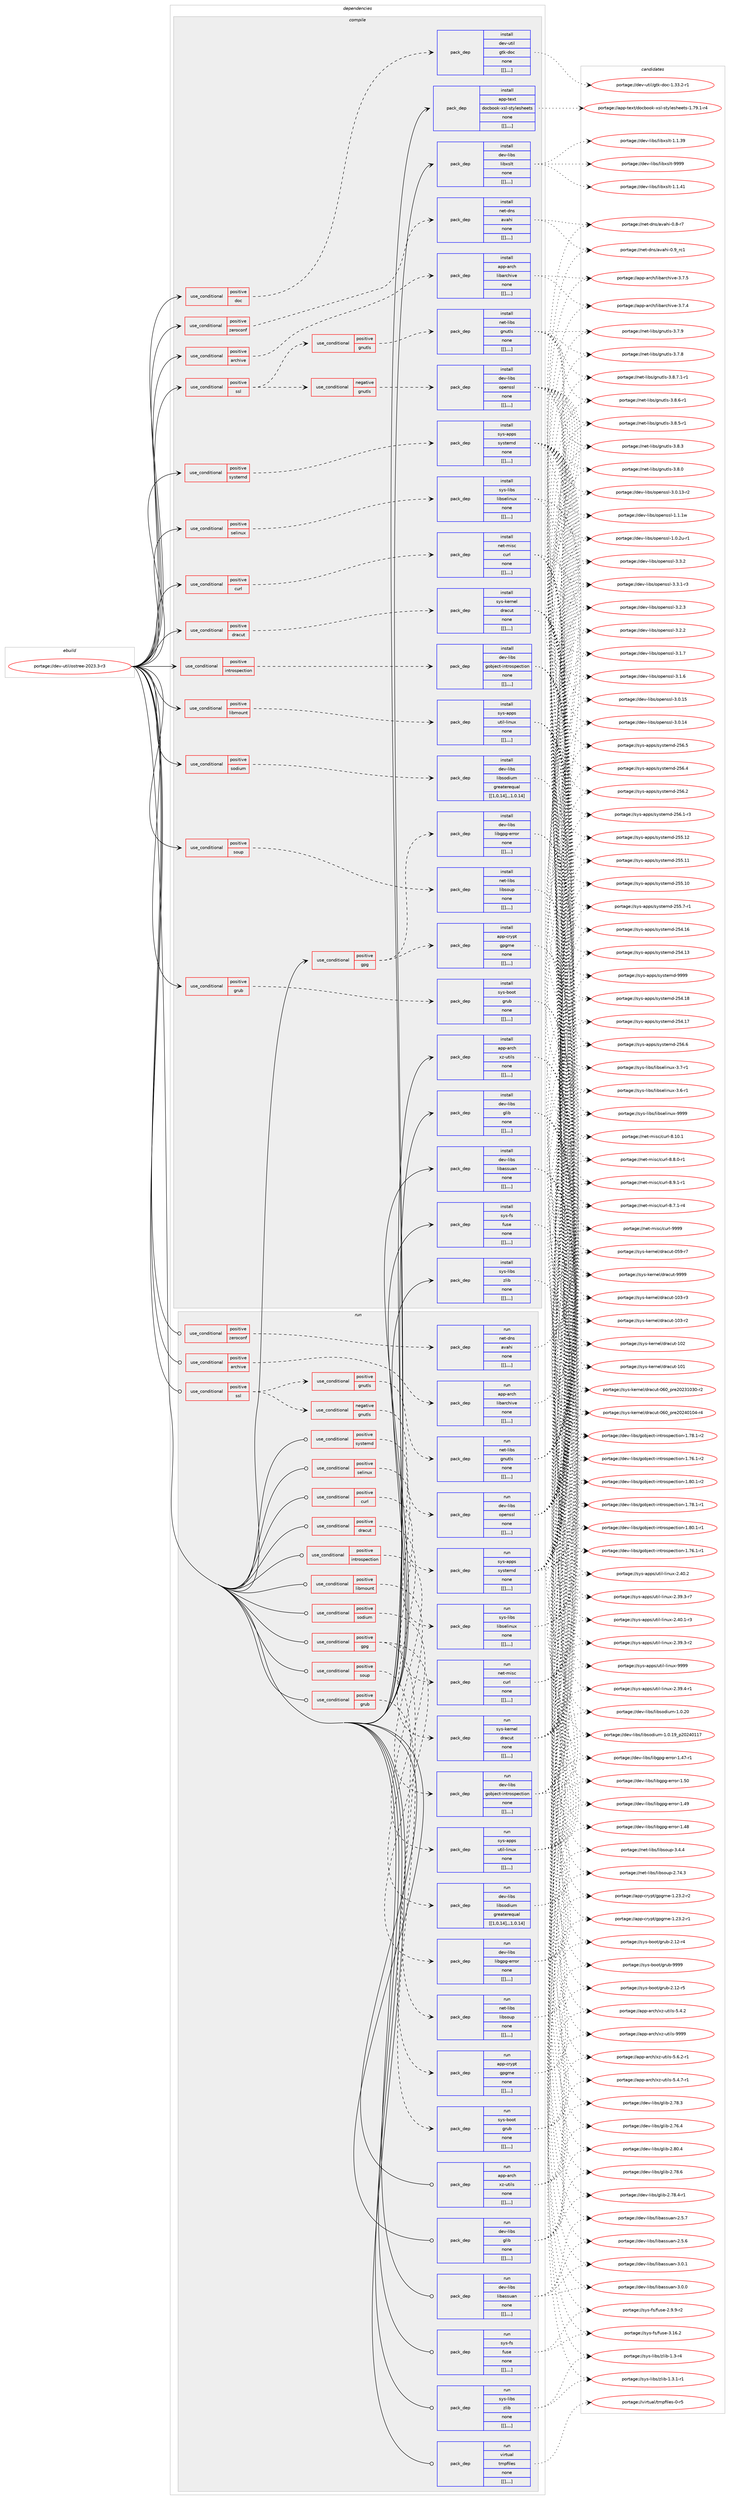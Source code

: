 digraph prolog {

# *************
# Graph options
# *************

newrank=true;
concentrate=true;
compound=true;
graph [rankdir=LR,fontname=Helvetica,fontsize=10,ranksep=1.5];#, ranksep=2.5, nodesep=0.2];
edge  [arrowhead=vee];
node  [fontname=Helvetica,fontsize=10];

# **********
# The ebuild
# **********

subgraph cluster_leftcol {
color=gray;
label=<<i>ebuild</i>>;
id [label="portage://dev-util/ostree-2023.3-r3", color=red, width=4, href="../dev-util/ostree-2023.3-r3.svg"];
}

# ****************
# The dependencies
# ****************

subgraph cluster_midcol {
color=gray;
label=<<i>dependencies</i>>;
subgraph cluster_compile {
fillcolor="#eeeeee";
style=filled;
label=<<i>compile</i>>;
subgraph cond63736 {
dependency222529 [label=<<TABLE BORDER="0" CELLBORDER="1" CELLSPACING="0" CELLPADDING="4"><TR><TD ROWSPAN="3" CELLPADDING="10">use_conditional</TD></TR><TR><TD>positive</TD></TR><TR><TD>archive</TD></TR></TABLE>>, shape=none, color=red];
subgraph pack157357 {
dependency222530 [label=<<TABLE BORDER="0" CELLBORDER="1" CELLSPACING="0" CELLPADDING="4" WIDTH="220"><TR><TD ROWSPAN="6" CELLPADDING="30">pack_dep</TD></TR><TR><TD WIDTH="110">install</TD></TR><TR><TD>app-arch</TD></TR><TR><TD>libarchive</TD></TR><TR><TD>none</TD></TR><TR><TD>[[],,,,]</TD></TR></TABLE>>, shape=none, color=blue];
}
dependency222529:e -> dependency222530:w [weight=20,style="dashed",arrowhead="vee"];
}
id:e -> dependency222529:w [weight=20,style="solid",arrowhead="vee"];
subgraph cond63737 {
dependency222531 [label=<<TABLE BORDER="0" CELLBORDER="1" CELLSPACING="0" CELLPADDING="4"><TR><TD ROWSPAN="3" CELLPADDING="10">use_conditional</TD></TR><TR><TD>positive</TD></TR><TR><TD>curl</TD></TR></TABLE>>, shape=none, color=red];
subgraph pack157358 {
dependency222532 [label=<<TABLE BORDER="0" CELLBORDER="1" CELLSPACING="0" CELLPADDING="4" WIDTH="220"><TR><TD ROWSPAN="6" CELLPADDING="30">pack_dep</TD></TR><TR><TD WIDTH="110">install</TD></TR><TR><TD>net-misc</TD></TR><TR><TD>curl</TD></TR><TR><TD>none</TD></TR><TR><TD>[[],,,,]</TD></TR></TABLE>>, shape=none, color=blue];
}
dependency222531:e -> dependency222532:w [weight=20,style="dashed",arrowhead="vee"];
}
id:e -> dependency222531:w [weight=20,style="solid",arrowhead="vee"];
subgraph cond63738 {
dependency222533 [label=<<TABLE BORDER="0" CELLBORDER="1" CELLSPACING="0" CELLPADDING="4"><TR><TD ROWSPAN="3" CELLPADDING="10">use_conditional</TD></TR><TR><TD>positive</TD></TR><TR><TD>doc</TD></TR></TABLE>>, shape=none, color=red];
subgraph pack157359 {
dependency222534 [label=<<TABLE BORDER="0" CELLBORDER="1" CELLSPACING="0" CELLPADDING="4" WIDTH="220"><TR><TD ROWSPAN="6" CELLPADDING="30">pack_dep</TD></TR><TR><TD WIDTH="110">install</TD></TR><TR><TD>dev-util</TD></TR><TR><TD>gtk-doc</TD></TR><TR><TD>none</TD></TR><TR><TD>[[],,,,]</TD></TR></TABLE>>, shape=none, color=blue];
}
dependency222533:e -> dependency222534:w [weight=20,style="dashed",arrowhead="vee"];
}
id:e -> dependency222533:w [weight=20,style="solid",arrowhead="vee"];
subgraph cond63739 {
dependency222535 [label=<<TABLE BORDER="0" CELLBORDER="1" CELLSPACING="0" CELLPADDING="4"><TR><TD ROWSPAN="3" CELLPADDING="10">use_conditional</TD></TR><TR><TD>positive</TD></TR><TR><TD>dracut</TD></TR></TABLE>>, shape=none, color=red];
subgraph pack157360 {
dependency222536 [label=<<TABLE BORDER="0" CELLBORDER="1" CELLSPACING="0" CELLPADDING="4" WIDTH="220"><TR><TD ROWSPAN="6" CELLPADDING="30">pack_dep</TD></TR><TR><TD WIDTH="110">install</TD></TR><TR><TD>sys-kernel</TD></TR><TR><TD>dracut</TD></TR><TR><TD>none</TD></TR><TR><TD>[[],,,,]</TD></TR></TABLE>>, shape=none, color=blue];
}
dependency222535:e -> dependency222536:w [weight=20,style="dashed",arrowhead="vee"];
}
id:e -> dependency222535:w [weight=20,style="solid",arrowhead="vee"];
subgraph cond63740 {
dependency222537 [label=<<TABLE BORDER="0" CELLBORDER="1" CELLSPACING="0" CELLPADDING="4"><TR><TD ROWSPAN="3" CELLPADDING="10">use_conditional</TD></TR><TR><TD>positive</TD></TR><TR><TD>gpg</TD></TR></TABLE>>, shape=none, color=red];
subgraph pack157361 {
dependency222538 [label=<<TABLE BORDER="0" CELLBORDER="1" CELLSPACING="0" CELLPADDING="4" WIDTH="220"><TR><TD ROWSPAN="6" CELLPADDING="30">pack_dep</TD></TR><TR><TD WIDTH="110">install</TD></TR><TR><TD>app-crypt</TD></TR><TR><TD>gpgme</TD></TR><TR><TD>none</TD></TR><TR><TD>[[],,,,]</TD></TR></TABLE>>, shape=none, color=blue];
}
dependency222537:e -> dependency222538:w [weight=20,style="dashed",arrowhead="vee"];
subgraph pack157362 {
dependency222539 [label=<<TABLE BORDER="0" CELLBORDER="1" CELLSPACING="0" CELLPADDING="4" WIDTH="220"><TR><TD ROWSPAN="6" CELLPADDING="30">pack_dep</TD></TR><TR><TD WIDTH="110">install</TD></TR><TR><TD>dev-libs</TD></TR><TR><TD>libgpg-error</TD></TR><TR><TD>none</TD></TR><TR><TD>[[],,,,]</TD></TR></TABLE>>, shape=none, color=blue];
}
dependency222537:e -> dependency222539:w [weight=20,style="dashed",arrowhead="vee"];
}
id:e -> dependency222537:w [weight=20,style="solid",arrowhead="vee"];
subgraph cond63741 {
dependency222540 [label=<<TABLE BORDER="0" CELLBORDER="1" CELLSPACING="0" CELLPADDING="4"><TR><TD ROWSPAN="3" CELLPADDING="10">use_conditional</TD></TR><TR><TD>positive</TD></TR><TR><TD>grub</TD></TR></TABLE>>, shape=none, color=red];
subgraph pack157363 {
dependency222541 [label=<<TABLE BORDER="0" CELLBORDER="1" CELLSPACING="0" CELLPADDING="4" WIDTH="220"><TR><TD ROWSPAN="6" CELLPADDING="30">pack_dep</TD></TR><TR><TD WIDTH="110">install</TD></TR><TR><TD>sys-boot</TD></TR><TR><TD>grub</TD></TR><TR><TD>none</TD></TR><TR><TD>[[],,,,]</TD></TR></TABLE>>, shape=none, color=blue];
}
dependency222540:e -> dependency222541:w [weight=20,style="dashed",arrowhead="vee"];
}
id:e -> dependency222540:w [weight=20,style="solid",arrowhead="vee"];
subgraph cond63742 {
dependency222542 [label=<<TABLE BORDER="0" CELLBORDER="1" CELLSPACING="0" CELLPADDING="4"><TR><TD ROWSPAN="3" CELLPADDING="10">use_conditional</TD></TR><TR><TD>positive</TD></TR><TR><TD>introspection</TD></TR></TABLE>>, shape=none, color=red];
subgraph pack157364 {
dependency222543 [label=<<TABLE BORDER="0" CELLBORDER="1" CELLSPACING="0" CELLPADDING="4" WIDTH="220"><TR><TD ROWSPAN="6" CELLPADDING="30">pack_dep</TD></TR><TR><TD WIDTH="110">install</TD></TR><TR><TD>dev-libs</TD></TR><TR><TD>gobject-introspection</TD></TR><TR><TD>none</TD></TR><TR><TD>[[],,,,]</TD></TR></TABLE>>, shape=none, color=blue];
}
dependency222542:e -> dependency222543:w [weight=20,style="dashed",arrowhead="vee"];
}
id:e -> dependency222542:w [weight=20,style="solid",arrowhead="vee"];
subgraph cond63743 {
dependency222544 [label=<<TABLE BORDER="0" CELLBORDER="1" CELLSPACING="0" CELLPADDING="4"><TR><TD ROWSPAN="3" CELLPADDING="10">use_conditional</TD></TR><TR><TD>positive</TD></TR><TR><TD>libmount</TD></TR></TABLE>>, shape=none, color=red];
subgraph pack157365 {
dependency222545 [label=<<TABLE BORDER="0" CELLBORDER="1" CELLSPACING="0" CELLPADDING="4" WIDTH="220"><TR><TD ROWSPAN="6" CELLPADDING="30">pack_dep</TD></TR><TR><TD WIDTH="110">install</TD></TR><TR><TD>sys-apps</TD></TR><TR><TD>util-linux</TD></TR><TR><TD>none</TD></TR><TR><TD>[[],,,,]</TD></TR></TABLE>>, shape=none, color=blue];
}
dependency222544:e -> dependency222545:w [weight=20,style="dashed",arrowhead="vee"];
}
id:e -> dependency222544:w [weight=20,style="solid",arrowhead="vee"];
subgraph cond63744 {
dependency222546 [label=<<TABLE BORDER="0" CELLBORDER="1" CELLSPACING="0" CELLPADDING="4"><TR><TD ROWSPAN="3" CELLPADDING="10">use_conditional</TD></TR><TR><TD>positive</TD></TR><TR><TD>selinux</TD></TR></TABLE>>, shape=none, color=red];
subgraph pack157366 {
dependency222547 [label=<<TABLE BORDER="0" CELLBORDER="1" CELLSPACING="0" CELLPADDING="4" WIDTH="220"><TR><TD ROWSPAN="6" CELLPADDING="30">pack_dep</TD></TR><TR><TD WIDTH="110">install</TD></TR><TR><TD>sys-libs</TD></TR><TR><TD>libselinux</TD></TR><TR><TD>none</TD></TR><TR><TD>[[],,,,]</TD></TR></TABLE>>, shape=none, color=blue];
}
dependency222546:e -> dependency222547:w [weight=20,style="dashed",arrowhead="vee"];
}
id:e -> dependency222546:w [weight=20,style="solid",arrowhead="vee"];
subgraph cond63745 {
dependency222548 [label=<<TABLE BORDER="0" CELLBORDER="1" CELLSPACING="0" CELLPADDING="4"><TR><TD ROWSPAN="3" CELLPADDING="10">use_conditional</TD></TR><TR><TD>positive</TD></TR><TR><TD>sodium</TD></TR></TABLE>>, shape=none, color=red];
subgraph pack157367 {
dependency222549 [label=<<TABLE BORDER="0" CELLBORDER="1" CELLSPACING="0" CELLPADDING="4" WIDTH="220"><TR><TD ROWSPAN="6" CELLPADDING="30">pack_dep</TD></TR><TR><TD WIDTH="110">install</TD></TR><TR><TD>dev-libs</TD></TR><TR><TD>libsodium</TD></TR><TR><TD>greaterequal</TD></TR><TR><TD>[[1,0,14],,,1.0.14]</TD></TR></TABLE>>, shape=none, color=blue];
}
dependency222548:e -> dependency222549:w [weight=20,style="dashed",arrowhead="vee"];
}
id:e -> dependency222548:w [weight=20,style="solid",arrowhead="vee"];
subgraph cond63746 {
dependency222550 [label=<<TABLE BORDER="0" CELLBORDER="1" CELLSPACING="0" CELLPADDING="4"><TR><TD ROWSPAN="3" CELLPADDING="10">use_conditional</TD></TR><TR><TD>positive</TD></TR><TR><TD>soup</TD></TR></TABLE>>, shape=none, color=red];
subgraph pack157368 {
dependency222551 [label=<<TABLE BORDER="0" CELLBORDER="1" CELLSPACING="0" CELLPADDING="4" WIDTH="220"><TR><TD ROWSPAN="6" CELLPADDING="30">pack_dep</TD></TR><TR><TD WIDTH="110">install</TD></TR><TR><TD>net-libs</TD></TR><TR><TD>libsoup</TD></TR><TR><TD>none</TD></TR><TR><TD>[[],,,,]</TD></TR></TABLE>>, shape=none, color=blue];
}
dependency222550:e -> dependency222551:w [weight=20,style="dashed",arrowhead="vee"];
}
id:e -> dependency222550:w [weight=20,style="solid",arrowhead="vee"];
subgraph cond63747 {
dependency222552 [label=<<TABLE BORDER="0" CELLBORDER="1" CELLSPACING="0" CELLPADDING="4"><TR><TD ROWSPAN="3" CELLPADDING="10">use_conditional</TD></TR><TR><TD>positive</TD></TR><TR><TD>ssl</TD></TR></TABLE>>, shape=none, color=red];
subgraph cond63748 {
dependency222553 [label=<<TABLE BORDER="0" CELLBORDER="1" CELLSPACING="0" CELLPADDING="4"><TR><TD ROWSPAN="3" CELLPADDING="10">use_conditional</TD></TR><TR><TD>positive</TD></TR><TR><TD>gnutls</TD></TR></TABLE>>, shape=none, color=red];
subgraph pack157369 {
dependency222554 [label=<<TABLE BORDER="0" CELLBORDER="1" CELLSPACING="0" CELLPADDING="4" WIDTH="220"><TR><TD ROWSPAN="6" CELLPADDING="30">pack_dep</TD></TR><TR><TD WIDTH="110">install</TD></TR><TR><TD>net-libs</TD></TR><TR><TD>gnutls</TD></TR><TR><TD>none</TD></TR><TR><TD>[[],,,,]</TD></TR></TABLE>>, shape=none, color=blue];
}
dependency222553:e -> dependency222554:w [weight=20,style="dashed",arrowhead="vee"];
}
dependency222552:e -> dependency222553:w [weight=20,style="dashed",arrowhead="vee"];
subgraph cond63749 {
dependency222555 [label=<<TABLE BORDER="0" CELLBORDER="1" CELLSPACING="0" CELLPADDING="4"><TR><TD ROWSPAN="3" CELLPADDING="10">use_conditional</TD></TR><TR><TD>negative</TD></TR><TR><TD>gnutls</TD></TR></TABLE>>, shape=none, color=red];
subgraph pack157370 {
dependency222556 [label=<<TABLE BORDER="0" CELLBORDER="1" CELLSPACING="0" CELLPADDING="4" WIDTH="220"><TR><TD ROWSPAN="6" CELLPADDING="30">pack_dep</TD></TR><TR><TD WIDTH="110">install</TD></TR><TR><TD>dev-libs</TD></TR><TR><TD>openssl</TD></TR><TR><TD>none</TD></TR><TR><TD>[[],,,,]</TD></TR></TABLE>>, shape=none, color=blue];
}
dependency222555:e -> dependency222556:w [weight=20,style="dashed",arrowhead="vee"];
}
dependency222552:e -> dependency222555:w [weight=20,style="dashed",arrowhead="vee"];
}
id:e -> dependency222552:w [weight=20,style="solid",arrowhead="vee"];
subgraph cond63750 {
dependency222557 [label=<<TABLE BORDER="0" CELLBORDER="1" CELLSPACING="0" CELLPADDING="4"><TR><TD ROWSPAN="3" CELLPADDING="10">use_conditional</TD></TR><TR><TD>positive</TD></TR><TR><TD>systemd</TD></TR></TABLE>>, shape=none, color=red];
subgraph pack157371 {
dependency222558 [label=<<TABLE BORDER="0" CELLBORDER="1" CELLSPACING="0" CELLPADDING="4" WIDTH="220"><TR><TD ROWSPAN="6" CELLPADDING="30">pack_dep</TD></TR><TR><TD WIDTH="110">install</TD></TR><TR><TD>sys-apps</TD></TR><TR><TD>systemd</TD></TR><TR><TD>none</TD></TR><TR><TD>[[],,,,]</TD></TR></TABLE>>, shape=none, color=blue];
}
dependency222557:e -> dependency222558:w [weight=20,style="dashed",arrowhead="vee"];
}
id:e -> dependency222557:w [weight=20,style="solid",arrowhead="vee"];
subgraph cond63751 {
dependency222559 [label=<<TABLE BORDER="0" CELLBORDER="1" CELLSPACING="0" CELLPADDING="4"><TR><TD ROWSPAN="3" CELLPADDING="10">use_conditional</TD></TR><TR><TD>positive</TD></TR><TR><TD>zeroconf</TD></TR></TABLE>>, shape=none, color=red];
subgraph pack157372 {
dependency222560 [label=<<TABLE BORDER="0" CELLBORDER="1" CELLSPACING="0" CELLPADDING="4" WIDTH="220"><TR><TD ROWSPAN="6" CELLPADDING="30">pack_dep</TD></TR><TR><TD WIDTH="110">install</TD></TR><TR><TD>net-dns</TD></TR><TR><TD>avahi</TD></TR><TR><TD>none</TD></TR><TR><TD>[[],,,,]</TD></TR></TABLE>>, shape=none, color=blue];
}
dependency222559:e -> dependency222560:w [weight=20,style="dashed",arrowhead="vee"];
}
id:e -> dependency222559:w [weight=20,style="solid",arrowhead="vee"];
subgraph pack157373 {
dependency222561 [label=<<TABLE BORDER="0" CELLBORDER="1" CELLSPACING="0" CELLPADDING="4" WIDTH="220"><TR><TD ROWSPAN="6" CELLPADDING="30">pack_dep</TD></TR><TR><TD WIDTH="110">install</TD></TR><TR><TD>app-arch</TD></TR><TR><TD>xz-utils</TD></TR><TR><TD>none</TD></TR><TR><TD>[[],,,,]</TD></TR></TABLE>>, shape=none, color=blue];
}
id:e -> dependency222561:w [weight=20,style="solid",arrowhead="vee"];
subgraph pack157374 {
dependency222562 [label=<<TABLE BORDER="0" CELLBORDER="1" CELLSPACING="0" CELLPADDING="4" WIDTH="220"><TR><TD ROWSPAN="6" CELLPADDING="30">pack_dep</TD></TR><TR><TD WIDTH="110">install</TD></TR><TR><TD>app-text</TD></TR><TR><TD>docbook-xsl-stylesheets</TD></TR><TR><TD>none</TD></TR><TR><TD>[[],,,,]</TD></TR></TABLE>>, shape=none, color=blue];
}
id:e -> dependency222562:w [weight=20,style="solid",arrowhead="vee"];
subgraph pack157375 {
dependency222563 [label=<<TABLE BORDER="0" CELLBORDER="1" CELLSPACING="0" CELLPADDING="4" WIDTH="220"><TR><TD ROWSPAN="6" CELLPADDING="30">pack_dep</TD></TR><TR><TD WIDTH="110">install</TD></TR><TR><TD>dev-libs</TD></TR><TR><TD>glib</TD></TR><TR><TD>none</TD></TR><TR><TD>[[],,,,]</TD></TR></TABLE>>, shape=none, color=blue];
}
id:e -> dependency222563:w [weight=20,style="solid",arrowhead="vee"];
subgraph pack157376 {
dependency222564 [label=<<TABLE BORDER="0" CELLBORDER="1" CELLSPACING="0" CELLPADDING="4" WIDTH="220"><TR><TD ROWSPAN="6" CELLPADDING="30">pack_dep</TD></TR><TR><TD WIDTH="110">install</TD></TR><TR><TD>dev-libs</TD></TR><TR><TD>libassuan</TD></TR><TR><TD>none</TD></TR><TR><TD>[[],,,,]</TD></TR></TABLE>>, shape=none, color=blue];
}
id:e -> dependency222564:w [weight=20,style="solid",arrowhead="vee"];
subgraph pack157377 {
dependency222565 [label=<<TABLE BORDER="0" CELLBORDER="1" CELLSPACING="0" CELLPADDING="4" WIDTH="220"><TR><TD ROWSPAN="6" CELLPADDING="30">pack_dep</TD></TR><TR><TD WIDTH="110">install</TD></TR><TR><TD>dev-libs</TD></TR><TR><TD>libxslt</TD></TR><TR><TD>none</TD></TR><TR><TD>[[],,,,]</TD></TR></TABLE>>, shape=none, color=blue];
}
id:e -> dependency222565:w [weight=20,style="solid",arrowhead="vee"];
subgraph pack157378 {
dependency222566 [label=<<TABLE BORDER="0" CELLBORDER="1" CELLSPACING="0" CELLPADDING="4" WIDTH="220"><TR><TD ROWSPAN="6" CELLPADDING="30">pack_dep</TD></TR><TR><TD WIDTH="110">install</TD></TR><TR><TD>sys-fs</TD></TR><TR><TD>fuse</TD></TR><TR><TD>none</TD></TR><TR><TD>[[],,,,]</TD></TR></TABLE>>, shape=none, color=blue];
}
id:e -> dependency222566:w [weight=20,style="solid",arrowhead="vee"];
subgraph pack157379 {
dependency222567 [label=<<TABLE BORDER="0" CELLBORDER="1" CELLSPACING="0" CELLPADDING="4" WIDTH="220"><TR><TD ROWSPAN="6" CELLPADDING="30">pack_dep</TD></TR><TR><TD WIDTH="110">install</TD></TR><TR><TD>sys-libs</TD></TR><TR><TD>zlib</TD></TR><TR><TD>none</TD></TR><TR><TD>[[],,,,]</TD></TR></TABLE>>, shape=none, color=blue];
}
id:e -> dependency222567:w [weight=20,style="solid",arrowhead="vee"];
}
subgraph cluster_compileandrun {
fillcolor="#eeeeee";
style=filled;
label=<<i>compile and run</i>>;
}
subgraph cluster_run {
fillcolor="#eeeeee";
style=filled;
label=<<i>run</i>>;
subgraph cond63752 {
dependency222568 [label=<<TABLE BORDER="0" CELLBORDER="1" CELLSPACING="0" CELLPADDING="4"><TR><TD ROWSPAN="3" CELLPADDING="10">use_conditional</TD></TR><TR><TD>positive</TD></TR><TR><TD>archive</TD></TR></TABLE>>, shape=none, color=red];
subgraph pack157380 {
dependency222569 [label=<<TABLE BORDER="0" CELLBORDER="1" CELLSPACING="0" CELLPADDING="4" WIDTH="220"><TR><TD ROWSPAN="6" CELLPADDING="30">pack_dep</TD></TR><TR><TD WIDTH="110">run</TD></TR><TR><TD>app-arch</TD></TR><TR><TD>libarchive</TD></TR><TR><TD>none</TD></TR><TR><TD>[[],,,,]</TD></TR></TABLE>>, shape=none, color=blue];
}
dependency222568:e -> dependency222569:w [weight=20,style="dashed",arrowhead="vee"];
}
id:e -> dependency222568:w [weight=20,style="solid",arrowhead="odot"];
subgraph cond63753 {
dependency222570 [label=<<TABLE BORDER="0" CELLBORDER="1" CELLSPACING="0" CELLPADDING="4"><TR><TD ROWSPAN="3" CELLPADDING="10">use_conditional</TD></TR><TR><TD>positive</TD></TR><TR><TD>curl</TD></TR></TABLE>>, shape=none, color=red];
subgraph pack157381 {
dependency222571 [label=<<TABLE BORDER="0" CELLBORDER="1" CELLSPACING="0" CELLPADDING="4" WIDTH="220"><TR><TD ROWSPAN="6" CELLPADDING="30">pack_dep</TD></TR><TR><TD WIDTH="110">run</TD></TR><TR><TD>net-misc</TD></TR><TR><TD>curl</TD></TR><TR><TD>none</TD></TR><TR><TD>[[],,,,]</TD></TR></TABLE>>, shape=none, color=blue];
}
dependency222570:e -> dependency222571:w [weight=20,style="dashed",arrowhead="vee"];
}
id:e -> dependency222570:w [weight=20,style="solid",arrowhead="odot"];
subgraph cond63754 {
dependency222572 [label=<<TABLE BORDER="0" CELLBORDER="1" CELLSPACING="0" CELLPADDING="4"><TR><TD ROWSPAN="3" CELLPADDING="10">use_conditional</TD></TR><TR><TD>positive</TD></TR><TR><TD>dracut</TD></TR></TABLE>>, shape=none, color=red];
subgraph pack157382 {
dependency222573 [label=<<TABLE BORDER="0" CELLBORDER="1" CELLSPACING="0" CELLPADDING="4" WIDTH="220"><TR><TD ROWSPAN="6" CELLPADDING="30">pack_dep</TD></TR><TR><TD WIDTH="110">run</TD></TR><TR><TD>sys-kernel</TD></TR><TR><TD>dracut</TD></TR><TR><TD>none</TD></TR><TR><TD>[[],,,,]</TD></TR></TABLE>>, shape=none, color=blue];
}
dependency222572:e -> dependency222573:w [weight=20,style="dashed",arrowhead="vee"];
}
id:e -> dependency222572:w [weight=20,style="solid",arrowhead="odot"];
subgraph cond63755 {
dependency222574 [label=<<TABLE BORDER="0" CELLBORDER="1" CELLSPACING="0" CELLPADDING="4"><TR><TD ROWSPAN="3" CELLPADDING="10">use_conditional</TD></TR><TR><TD>positive</TD></TR><TR><TD>gpg</TD></TR></TABLE>>, shape=none, color=red];
subgraph pack157383 {
dependency222575 [label=<<TABLE BORDER="0" CELLBORDER="1" CELLSPACING="0" CELLPADDING="4" WIDTH="220"><TR><TD ROWSPAN="6" CELLPADDING="30">pack_dep</TD></TR><TR><TD WIDTH="110">run</TD></TR><TR><TD>app-crypt</TD></TR><TR><TD>gpgme</TD></TR><TR><TD>none</TD></TR><TR><TD>[[],,,,]</TD></TR></TABLE>>, shape=none, color=blue];
}
dependency222574:e -> dependency222575:w [weight=20,style="dashed",arrowhead="vee"];
subgraph pack157384 {
dependency222576 [label=<<TABLE BORDER="0" CELLBORDER="1" CELLSPACING="0" CELLPADDING="4" WIDTH="220"><TR><TD ROWSPAN="6" CELLPADDING="30">pack_dep</TD></TR><TR><TD WIDTH="110">run</TD></TR><TR><TD>dev-libs</TD></TR><TR><TD>libgpg-error</TD></TR><TR><TD>none</TD></TR><TR><TD>[[],,,,]</TD></TR></TABLE>>, shape=none, color=blue];
}
dependency222574:e -> dependency222576:w [weight=20,style="dashed",arrowhead="vee"];
}
id:e -> dependency222574:w [weight=20,style="solid",arrowhead="odot"];
subgraph cond63756 {
dependency222577 [label=<<TABLE BORDER="0" CELLBORDER="1" CELLSPACING="0" CELLPADDING="4"><TR><TD ROWSPAN="3" CELLPADDING="10">use_conditional</TD></TR><TR><TD>positive</TD></TR><TR><TD>grub</TD></TR></TABLE>>, shape=none, color=red];
subgraph pack157385 {
dependency222578 [label=<<TABLE BORDER="0" CELLBORDER="1" CELLSPACING="0" CELLPADDING="4" WIDTH="220"><TR><TD ROWSPAN="6" CELLPADDING="30">pack_dep</TD></TR><TR><TD WIDTH="110">run</TD></TR><TR><TD>sys-boot</TD></TR><TR><TD>grub</TD></TR><TR><TD>none</TD></TR><TR><TD>[[],,,,]</TD></TR></TABLE>>, shape=none, color=blue];
}
dependency222577:e -> dependency222578:w [weight=20,style="dashed",arrowhead="vee"];
}
id:e -> dependency222577:w [weight=20,style="solid",arrowhead="odot"];
subgraph cond63757 {
dependency222579 [label=<<TABLE BORDER="0" CELLBORDER="1" CELLSPACING="0" CELLPADDING="4"><TR><TD ROWSPAN="3" CELLPADDING="10">use_conditional</TD></TR><TR><TD>positive</TD></TR><TR><TD>introspection</TD></TR></TABLE>>, shape=none, color=red];
subgraph pack157386 {
dependency222580 [label=<<TABLE BORDER="0" CELLBORDER="1" CELLSPACING="0" CELLPADDING="4" WIDTH="220"><TR><TD ROWSPAN="6" CELLPADDING="30">pack_dep</TD></TR><TR><TD WIDTH="110">run</TD></TR><TR><TD>dev-libs</TD></TR><TR><TD>gobject-introspection</TD></TR><TR><TD>none</TD></TR><TR><TD>[[],,,,]</TD></TR></TABLE>>, shape=none, color=blue];
}
dependency222579:e -> dependency222580:w [weight=20,style="dashed",arrowhead="vee"];
}
id:e -> dependency222579:w [weight=20,style="solid",arrowhead="odot"];
subgraph cond63758 {
dependency222581 [label=<<TABLE BORDER="0" CELLBORDER="1" CELLSPACING="0" CELLPADDING="4"><TR><TD ROWSPAN="3" CELLPADDING="10">use_conditional</TD></TR><TR><TD>positive</TD></TR><TR><TD>libmount</TD></TR></TABLE>>, shape=none, color=red];
subgraph pack157387 {
dependency222582 [label=<<TABLE BORDER="0" CELLBORDER="1" CELLSPACING="0" CELLPADDING="4" WIDTH="220"><TR><TD ROWSPAN="6" CELLPADDING="30">pack_dep</TD></TR><TR><TD WIDTH="110">run</TD></TR><TR><TD>sys-apps</TD></TR><TR><TD>util-linux</TD></TR><TR><TD>none</TD></TR><TR><TD>[[],,,,]</TD></TR></TABLE>>, shape=none, color=blue];
}
dependency222581:e -> dependency222582:w [weight=20,style="dashed",arrowhead="vee"];
}
id:e -> dependency222581:w [weight=20,style="solid",arrowhead="odot"];
subgraph cond63759 {
dependency222583 [label=<<TABLE BORDER="0" CELLBORDER="1" CELLSPACING="0" CELLPADDING="4"><TR><TD ROWSPAN="3" CELLPADDING="10">use_conditional</TD></TR><TR><TD>positive</TD></TR><TR><TD>selinux</TD></TR></TABLE>>, shape=none, color=red];
subgraph pack157388 {
dependency222584 [label=<<TABLE BORDER="0" CELLBORDER="1" CELLSPACING="0" CELLPADDING="4" WIDTH="220"><TR><TD ROWSPAN="6" CELLPADDING="30">pack_dep</TD></TR><TR><TD WIDTH="110">run</TD></TR><TR><TD>sys-libs</TD></TR><TR><TD>libselinux</TD></TR><TR><TD>none</TD></TR><TR><TD>[[],,,,]</TD></TR></TABLE>>, shape=none, color=blue];
}
dependency222583:e -> dependency222584:w [weight=20,style="dashed",arrowhead="vee"];
}
id:e -> dependency222583:w [weight=20,style="solid",arrowhead="odot"];
subgraph cond63760 {
dependency222585 [label=<<TABLE BORDER="0" CELLBORDER="1" CELLSPACING="0" CELLPADDING="4"><TR><TD ROWSPAN="3" CELLPADDING="10">use_conditional</TD></TR><TR><TD>positive</TD></TR><TR><TD>sodium</TD></TR></TABLE>>, shape=none, color=red];
subgraph pack157389 {
dependency222586 [label=<<TABLE BORDER="0" CELLBORDER="1" CELLSPACING="0" CELLPADDING="4" WIDTH="220"><TR><TD ROWSPAN="6" CELLPADDING="30">pack_dep</TD></TR><TR><TD WIDTH="110">run</TD></TR><TR><TD>dev-libs</TD></TR><TR><TD>libsodium</TD></TR><TR><TD>greaterequal</TD></TR><TR><TD>[[1,0,14],,,1.0.14]</TD></TR></TABLE>>, shape=none, color=blue];
}
dependency222585:e -> dependency222586:w [weight=20,style="dashed",arrowhead="vee"];
}
id:e -> dependency222585:w [weight=20,style="solid",arrowhead="odot"];
subgraph cond63761 {
dependency222587 [label=<<TABLE BORDER="0" CELLBORDER="1" CELLSPACING="0" CELLPADDING="4"><TR><TD ROWSPAN="3" CELLPADDING="10">use_conditional</TD></TR><TR><TD>positive</TD></TR><TR><TD>soup</TD></TR></TABLE>>, shape=none, color=red];
subgraph pack157390 {
dependency222588 [label=<<TABLE BORDER="0" CELLBORDER="1" CELLSPACING="0" CELLPADDING="4" WIDTH="220"><TR><TD ROWSPAN="6" CELLPADDING="30">pack_dep</TD></TR><TR><TD WIDTH="110">run</TD></TR><TR><TD>net-libs</TD></TR><TR><TD>libsoup</TD></TR><TR><TD>none</TD></TR><TR><TD>[[],,,,]</TD></TR></TABLE>>, shape=none, color=blue];
}
dependency222587:e -> dependency222588:w [weight=20,style="dashed",arrowhead="vee"];
}
id:e -> dependency222587:w [weight=20,style="solid",arrowhead="odot"];
subgraph cond63762 {
dependency222589 [label=<<TABLE BORDER="0" CELLBORDER="1" CELLSPACING="0" CELLPADDING="4"><TR><TD ROWSPAN="3" CELLPADDING="10">use_conditional</TD></TR><TR><TD>positive</TD></TR><TR><TD>ssl</TD></TR></TABLE>>, shape=none, color=red];
subgraph cond63763 {
dependency222590 [label=<<TABLE BORDER="0" CELLBORDER="1" CELLSPACING="0" CELLPADDING="4"><TR><TD ROWSPAN="3" CELLPADDING="10">use_conditional</TD></TR><TR><TD>positive</TD></TR><TR><TD>gnutls</TD></TR></TABLE>>, shape=none, color=red];
subgraph pack157391 {
dependency222591 [label=<<TABLE BORDER="0" CELLBORDER="1" CELLSPACING="0" CELLPADDING="4" WIDTH="220"><TR><TD ROWSPAN="6" CELLPADDING="30">pack_dep</TD></TR><TR><TD WIDTH="110">run</TD></TR><TR><TD>net-libs</TD></TR><TR><TD>gnutls</TD></TR><TR><TD>none</TD></TR><TR><TD>[[],,,,]</TD></TR></TABLE>>, shape=none, color=blue];
}
dependency222590:e -> dependency222591:w [weight=20,style="dashed",arrowhead="vee"];
}
dependency222589:e -> dependency222590:w [weight=20,style="dashed",arrowhead="vee"];
subgraph cond63764 {
dependency222592 [label=<<TABLE BORDER="0" CELLBORDER="1" CELLSPACING="0" CELLPADDING="4"><TR><TD ROWSPAN="3" CELLPADDING="10">use_conditional</TD></TR><TR><TD>negative</TD></TR><TR><TD>gnutls</TD></TR></TABLE>>, shape=none, color=red];
subgraph pack157392 {
dependency222593 [label=<<TABLE BORDER="0" CELLBORDER="1" CELLSPACING="0" CELLPADDING="4" WIDTH="220"><TR><TD ROWSPAN="6" CELLPADDING="30">pack_dep</TD></TR><TR><TD WIDTH="110">run</TD></TR><TR><TD>dev-libs</TD></TR><TR><TD>openssl</TD></TR><TR><TD>none</TD></TR><TR><TD>[[],,,,]</TD></TR></TABLE>>, shape=none, color=blue];
}
dependency222592:e -> dependency222593:w [weight=20,style="dashed",arrowhead="vee"];
}
dependency222589:e -> dependency222592:w [weight=20,style="dashed",arrowhead="vee"];
}
id:e -> dependency222589:w [weight=20,style="solid",arrowhead="odot"];
subgraph cond63765 {
dependency222594 [label=<<TABLE BORDER="0" CELLBORDER="1" CELLSPACING="0" CELLPADDING="4"><TR><TD ROWSPAN="3" CELLPADDING="10">use_conditional</TD></TR><TR><TD>positive</TD></TR><TR><TD>systemd</TD></TR></TABLE>>, shape=none, color=red];
subgraph pack157393 {
dependency222595 [label=<<TABLE BORDER="0" CELLBORDER="1" CELLSPACING="0" CELLPADDING="4" WIDTH="220"><TR><TD ROWSPAN="6" CELLPADDING="30">pack_dep</TD></TR><TR><TD WIDTH="110">run</TD></TR><TR><TD>sys-apps</TD></TR><TR><TD>systemd</TD></TR><TR><TD>none</TD></TR><TR><TD>[[],,,,]</TD></TR></TABLE>>, shape=none, color=blue];
}
dependency222594:e -> dependency222595:w [weight=20,style="dashed",arrowhead="vee"];
}
id:e -> dependency222594:w [weight=20,style="solid",arrowhead="odot"];
subgraph cond63766 {
dependency222596 [label=<<TABLE BORDER="0" CELLBORDER="1" CELLSPACING="0" CELLPADDING="4"><TR><TD ROWSPAN="3" CELLPADDING="10">use_conditional</TD></TR><TR><TD>positive</TD></TR><TR><TD>zeroconf</TD></TR></TABLE>>, shape=none, color=red];
subgraph pack157394 {
dependency222597 [label=<<TABLE BORDER="0" CELLBORDER="1" CELLSPACING="0" CELLPADDING="4" WIDTH="220"><TR><TD ROWSPAN="6" CELLPADDING="30">pack_dep</TD></TR><TR><TD WIDTH="110">run</TD></TR><TR><TD>net-dns</TD></TR><TR><TD>avahi</TD></TR><TR><TD>none</TD></TR><TR><TD>[[],,,,]</TD></TR></TABLE>>, shape=none, color=blue];
}
dependency222596:e -> dependency222597:w [weight=20,style="dashed",arrowhead="vee"];
}
id:e -> dependency222596:w [weight=20,style="solid",arrowhead="odot"];
subgraph pack157395 {
dependency222598 [label=<<TABLE BORDER="0" CELLBORDER="1" CELLSPACING="0" CELLPADDING="4" WIDTH="220"><TR><TD ROWSPAN="6" CELLPADDING="30">pack_dep</TD></TR><TR><TD WIDTH="110">run</TD></TR><TR><TD>app-arch</TD></TR><TR><TD>xz-utils</TD></TR><TR><TD>none</TD></TR><TR><TD>[[],,,,]</TD></TR></TABLE>>, shape=none, color=blue];
}
id:e -> dependency222598:w [weight=20,style="solid",arrowhead="odot"];
subgraph pack157396 {
dependency222599 [label=<<TABLE BORDER="0" CELLBORDER="1" CELLSPACING="0" CELLPADDING="4" WIDTH="220"><TR><TD ROWSPAN="6" CELLPADDING="30">pack_dep</TD></TR><TR><TD WIDTH="110">run</TD></TR><TR><TD>dev-libs</TD></TR><TR><TD>glib</TD></TR><TR><TD>none</TD></TR><TR><TD>[[],,,,]</TD></TR></TABLE>>, shape=none, color=blue];
}
id:e -> dependency222599:w [weight=20,style="solid",arrowhead="odot"];
subgraph pack157397 {
dependency222600 [label=<<TABLE BORDER="0" CELLBORDER="1" CELLSPACING="0" CELLPADDING="4" WIDTH="220"><TR><TD ROWSPAN="6" CELLPADDING="30">pack_dep</TD></TR><TR><TD WIDTH="110">run</TD></TR><TR><TD>dev-libs</TD></TR><TR><TD>libassuan</TD></TR><TR><TD>none</TD></TR><TR><TD>[[],,,,]</TD></TR></TABLE>>, shape=none, color=blue];
}
id:e -> dependency222600:w [weight=20,style="solid",arrowhead="odot"];
subgraph pack157398 {
dependency222601 [label=<<TABLE BORDER="0" CELLBORDER="1" CELLSPACING="0" CELLPADDING="4" WIDTH="220"><TR><TD ROWSPAN="6" CELLPADDING="30">pack_dep</TD></TR><TR><TD WIDTH="110">run</TD></TR><TR><TD>sys-fs</TD></TR><TR><TD>fuse</TD></TR><TR><TD>none</TD></TR><TR><TD>[[],,,,]</TD></TR></TABLE>>, shape=none, color=blue];
}
id:e -> dependency222601:w [weight=20,style="solid",arrowhead="odot"];
subgraph pack157399 {
dependency222602 [label=<<TABLE BORDER="0" CELLBORDER="1" CELLSPACING="0" CELLPADDING="4" WIDTH="220"><TR><TD ROWSPAN="6" CELLPADDING="30">pack_dep</TD></TR><TR><TD WIDTH="110">run</TD></TR><TR><TD>sys-libs</TD></TR><TR><TD>zlib</TD></TR><TR><TD>none</TD></TR><TR><TD>[[],,,,]</TD></TR></TABLE>>, shape=none, color=blue];
}
id:e -> dependency222602:w [weight=20,style="solid",arrowhead="odot"];
subgraph pack157400 {
dependency222603 [label=<<TABLE BORDER="0" CELLBORDER="1" CELLSPACING="0" CELLPADDING="4" WIDTH="220"><TR><TD ROWSPAN="6" CELLPADDING="30">pack_dep</TD></TR><TR><TD WIDTH="110">run</TD></TR><TR><TD>virtual</TD></TR><TR><TD>tmpfiles</TD></TR><TR><TD>none</TD></TR><TR><TD>[[],,,,]</TD></TR></TABLE>>, shape=none, color=blue];
}
id:e -> dependency222603:w [weight=20,style="solid",arrowhead="odot"];
}
}

# **************
# The candidates
# **************

subgraph cluster_choices {
rank=same;
color=gray;
label=<<i>candidates</i>>;

subgraph choice157357 {
color=black;
nodesep=1;
choice9711211245971149910447108105989711499104105118101455146554653 [label="portage://app-arch/libarchive-3.7.5", color=red, width=4,href="../app-arch/libarchive-3.7.5.svg"];
choice9711211245971149910447108105989711499104105118101455146554652 [label="portage://app-arch/libarchive-3.7.4", color=red, width=4,href="../app-arch/libarchive-3.7.4.svg"];
dependency222530:e -> choice9711211245971149910447108105989711499104105118101455146554653:w [style=dotted,weight="100"];
dependency222530:e -> choice9711211245971149910447108105989711499104105118101455146554652:w [style=dotted,weight="100"];
}
subgraph choice157358 {
color=black;
nodesep=1;
choice110101116451091051159947991171141084557575757 [label="portage://net-misc/curl-9999", color=red, width=4,href="../net-misc/curl-9999.svg"];
choice1101011164510910511599479911711410845564649484649 [label="portage://net-misc/curl-8.10.1", color=red, width=4,href="../net-misc/curl-8.10.1.svg"];
choice110101116451091051159947991171141084556465746494511449 [label="portage://net-misc/curl-8.9.1-r1", color=red, width=4,href="../net-misc/curl-8.9.1-r1.svg"];
choice110101116451091051159947991171141084556465646484511449 [label="portage://net-misc/curl-8.8.0-r1", color=red, width=4,href="../net-misc/curl-8.8.0-r1.svg"];
choice110101116451091051159947991171141084556465546494511452 [label="portage://net-misc/curl-8.7.1-r4", color=red, width=4,href="../net-misc/curl-8.7.1-r4.svg"];
dependency222532:e -> choice110101116451091051159947991171141084557575757:w [style=dotted,weight="100"];
dependency222532:e -> choice1101011164510910511599479911711410845564649484649:w [style=dotted,weight="100"];
dependency222532:e -> choice110101116451091051159947991171141084556465746494511449:w [style=dotted,weight="100"];
dependency222532:e -> choice110101116451091051159947991171141084556465646484511449:w [style=dotted,weight="100"];
dependency222532:e -> choice110101116451091051159947991171141084556465546494511452:w [style=dotted,weight="100"];
}
subgraph choice157359 {
color=black;
nodesep=1;
choice10010111845117116105108471031161074510011199454946515146504511449 [label="portage://dev-util/gtk-doc-1.33.2-r1", color=red, width=4,href="../dev-util/gtk-doc-1.33.2-r1.svg"];
dependency222534:e -> choice10010111845117116105108471031161074510011199454946515146504511449:w [style=dotted,weight="100"];
}
subgraph choice157360 {
color=black;
nodesep=1;
choice115121115451071011141101011084710011497991171164557575757 [label="portage://sys-kernel/dracut-9999", color=red, width=4,href="../sys-kernel/dracut-9999.svg"];
choice11512111545107101114110101108471001149799117116454948514511451 [label="portage://sys-kernel/dracut-103-r3", color=red, width=4,href="../sys-kernel/dracut-103-r3.svg"];
choice11512111545107101114110101108471001149799117116454948514511450 [label="portage://sys-kernel/dracut-103-r2", color=red, width=4,href="../sys-kernel/dracut-103-r2.svg"];
choice1151211154510710111411010110847100114979911711645494850 [label="portage://sys-kernel/dracut-102", color=red, width=4,href="../sys-kernel/dracut-102.svg"];
choice1151211154510710111411010110847100114979911711645494849 [label="portage://sys-kernel/dracut-101", color=red, width=4,href="../sys-kernel/dracut-101.svg"];
choice11512111545107101114110101108471001149799117116454854489511211410150485052484948524511452 [label="portage://sys-kernel/dracut-060_pre20240104-r4", color=red, width=4,href="../sys-kernel/dracut-060_pre20240104-r4.svg"];
choice11512111545107101114110101108471001149799117116454854489511211410150485051494851484511450 [label="portage://sys-kernel/dracut-060_pre20231030-r2", color=red, width=4,href="../sys-kernel/dracut-060_pre20231030-r2.svg"];
choice11512111545107101114110101108471001149799117116454853574511455 [label="portage://sys-kernel/dracut-059-r7", color=red, width=4,href="../sys-kernel/dracut-059-r7.svg"];
dependency222536:e -> choice115121115451071011141101011084710011497991171164557575757:w [style=dotted,weight="100"];
dependency222536:e -> choice11512111545107101114110101108471001149799117116454948514511451:w [style=dotted,weight="100"];
dependency222536:e -> choice11512111545107101114110101108471001149799117116454948514511450:w [style=dotted,weight="100"];
dependency222536:e -> choice1151211154510710111411010110847100114979911711645494850:w [style=dotted,weight="100"];
dependency222536:e -> choice1151211154510710111411010110847100114979911711645494849:w [style=dotted,weight="100"];
dependency222536:e -> choice11512111545107101114110101108471001149799117116454854489511211410150485052484948524511452:w [style=dotted,weight="100"];
dependency222536:e -> choice11512111545107101114110101108471001149799117116454854489511211410150485051494851484511450:w [style=dotted,weight="100"];
dependency222536:e -> choice11512111545107101114110101108471001149799117116454853574511455:w [style=dotted,weight="100"];
}
subgraph choice157361 {
color=black;
nodesep=1;
choice97112112459911412111211647103112103109101454946505146504511450 [label="portage://app-crypt/gpgme-1.23.2-r2", color=red, width=4,href="../app-crypt/gpgme-1.23.2-r2.svg"];
choice97112112459911412111211647103112103109101454946505146504511449 [label="portage://app-crypt/gpgme-1.23.2-r1", color=red, width=4,href="../app-crypt/gpgme-1.23.2-r1.svg"];
dependency222538:e -> choice97112112459911412111211647103112103109101454946505146504511450:w [style=dotted,weight="100"];
dependency222538:e -> choice97112112459911412111211647103112103109101454946505146504511449:w [style=dotted,weight="100"];
}
subgraph choice157362 {
color=black;
nodesep=1;
choice10010111845108105981154710810598103112103451011141141111144549465348 [label="portage://dev-libs/libgpg-error-1.50", color=red, width=4,href="../dev-libs/libgpg-error-1.50.svg"];
choice10010111845108105981154710810598103112103451011141141111144549465257 [label="portage://dev-libs/libgpg-error-1.49", color=red, width=4,href="../dev-libs/libgpg-error-1.49.svg"];
choice10010111845108105981154710810598103112103451011141141111144549465256 [label="portage://dev-libs/libgpg-error-1.48", color=red, width=4,href="../dev-libs/libgpg-error-1.48.svg"];
choice100101118451081059811547108105981031121034510111411411111445494652554511449 [label="portage://dev-libs/libgpg-error-1.47-r1", color=red, width=4,href="../dev-libs/libgpg-error-1.47-r1.svg"];
dependency222539:e -> choice10010111845108105981154710810598103112103451011141141111144549465348:w [style=dotted,weight="100"];
dependency222539:e -> choice10010111845108105981154710810598103112103451011141141111144549465257:w [style=dotted,weight="100"];
dependency222539:e -> choice10010111845108105981154710810598103112103451011141141111144549465256:w [style=dotted,weight="100"];
dependency222539:e -> choice100101118451081059811547108105981031121034510111411411111445494652554511449:w [style=dotted,weight="100"];
}
subgraph choice157363 {
color=black;
nodesep=1;
choice115121115459811111111647103114117984557575757 [label="portage://sys-boot/grub-9999", color=red, width=4,href="../sys-boot/grub-9999.svg"];
choice1151211154598111111116471031141179845504649504511453 [label="portage://sys-boot/grub-2.12-r5", color=red, width=4,href="../sys-boot/grub-2.12-r5.svg"];
choice1151211154598111111116471031141179845504649504511452 [label="portage://sys-boot/grub-2.12-r4", color=red, width=4,href="../sys-boot/grub-2.12-r4.svg"];
dependency222541:e -> choice115121115459811111111647103114117984557575757:w [style=dotted,weight="100"];
dependency222541:e -> choice1151211154598111111116471031141179845504649504511453:w [style=dotted,weight="100"];
dependency222541:e -> choice1151211154598111111116471031141179845504649504511452:w [style=dotted,weight="100"];
}
subgraph choice157364 {
color=black;
nodesep=1;
choice10010111845108105981154710311198106101991164510511011611411111511210199116105111110454946564846494511450 [label="portage://dev-libs/gobject-introspection-1.80.1-r2", color=red, width=4,href="../dev-libs/gobject-introspection-1.80.1-r2.svg"];
choice10010111845108105981154710311198106101991164510511011611411111511210199116105111110454946564846494511449 [label="portage://dev-libs/gobject-introspection-1.80.1-r1", color=red, width=4,href="../dev-libs/gobject-introspection-1.80.1-r1.svg"];
choice10010111845108105981154710311198106101991164510511011611411111511210199116105111110454946555646494511450 [label="portage://dev-libs/gobject-introspection-1.78.1-r2", color=red, width=4,href="../dev-libs/gobject-introspection-1.78.1-r2.svg"];
choice10010111845108105981154710311198106101991164510511011611411111511210199116105111110454946555646494511449 [label="portage://dev-libs/gobject-introspection-1.78.1-r1", color=red, width=4,href="../dev-libs/gobject-introspection-1.78.1-r1.svg"];
choice10010111845108105981154710311198106101991164510511011611411111511210199116105111110454946555446494511450 [label="portage://dev-libs/gobject-introspection-1.76.1-r2", color=red, width=4,href="../dev-libs/gobject-introspection-1.76.1-r2.svg"];
choice10010111845108105981154710311198106101991164510511011611411111511210199116105111110454946555446494511449 [label="portage://dev-libs/gobject-introspection-1.76.1-r1", color=red, width=4,href="../dev-libs/gobject-introspection-1.76.1-r1.svg"];
dependency222543:e -> choice10010111845108105981154710311198106101991164510511011611411111511210199116105111110454946564846494511450:w [style=dotted,weight="100"];
dependency222543:e -> choice10010111845108105981154710311198106101991164510511011611411111511210199116105111110454946564846494511449:w [style=dotted,weight="100"];
dependency222543:e -> choice10010111845108105981154710311198106101991164510511011611411111511210199116105111110454946555646494511450:w [style=dotted,weight="100"];
dependency222543:e -> choice10010111845108105981154710311198106101991164510511011611411111511210199116105111110454946555646494511449:w [style=dotted,weight="100"];
dependency222543:e -> choice10010111845108105981154710311198106101991164510511011611411111511210199116105111110454946555446494511450:w [style=dotted,weight="100"];
dependency222543:e -> choice10010111845108105981154710311198106101991164510511011611411111511210199116105111110454946555446494511449:w [style=dotted,weight="100"];
}
subgraph choice157365 {
color=black;
nodesep=1;
choice115121115459711211211547117116105108451081051101171204557575757 [label="portage://sys-apps/util-linux-9999", color=red, width=4,href="../sys-apps/util-linux-9999.svg"];
choice1151211154597112112115471171161051084510810511011712045504652484650 [label="portage://sys-apps/util-linux-2.40.2", color=red, width=4,href="../sys-apps/util-linux-2.40.2.svg"];
choice11512111545971121121154711711610510845108105110117120455046524846494511451 [label="portage://sys-apps/util-linux-2.40.1-r3", color=red, width=4,href="../sys-apps/util-linux-2.40.1-r3.svg"];
choice11512111545971121121154711711610510845108105110117120455046515746524511449 [label="portage://sys-apps/util-linux-2.39.4-r1", color=red, width=4,href="../sys-apps/util-linux-2.39.4-r1.svg"];
choice11512111545971121121154711711610510845108105110117120455046515746514511455 [label="portage://sys-apps/util-linux-2.39.3-r7", color=red, width=4,href="../sys-apps/util-linux-2.39.3-r7.svg"];
choice11512111545971121121154711711610510845108105110117120455046515746514511450 [label="portage://sys-apps/util-linux-2.39.3-r2", color=red, width=4,href="../sys-apps/util-linux-2.39.3-r2.svg"];
dependency222545:e -> choice115121115459711211211547117116105108451081051101171204557575757:w [style=dotted,weight="100"];
dependency222545:e -> choice1151211154597112112115471171161051084510810511011712045504652484650:w [style=dotted,weight="100"];
dependency222545:e -> choice11512111545971121121154711711610510845108105110117120455046524846494511451:w [style=dotted,weight="100"];
dependency222545:e -> choice11512111545971121121154711711610510845108105110117120455046515746524511449:w [style=dotted,weight="100"];
dependency222545:e -> choice11512111545971121121154711711610510845108105110117120455046515746514511455:w [style=dotted,weight="100"];
dependency222545:e -> choice11512111545971121121154711711610510845108105110117120455046515746514511450:w [style=dotted,weight="100"];
}
subgraph choice157366 {
color=black;
nodesep=1;
choice115121115451081059811547108105981151011081051101171204557575757 [label="portage://sys-libs/libselinux-9999", color=red, width=4,href="../sys-libs/libselinux-9999.svg"];
choice11512111545108105981154710810598115101108105110117120455146554511449 [label="portage://sys-libs/libselinux-3.7-r1", color=red, width=4,href="../sys-libs/libselinux-3.7-r1.svg"];
choice11512111545108105981154710810598115101108105110117120455146544511449 [label="portage://sys-libs/libselinux-3.6-r1", color=red, width=4,href="../sys-libs/libselinux-3.6-r1.svg"];
dependency222547:e -> choice115121115451081059811547108105981151011081051101171204557575757:w [style=dotted,weight="100"];
dependency222547:e -> choice11512111545108105981154710810598115101108105110117120455146554511449:w [style=dotted,weight="100"];
dependency222547:e -> choice11512111545108105981154710810598115101108105110117120455146544511449:w [style=dotted,weight="100"];
}
subgraph choice157367 {
color=black;
nodesep=1;
choice1001011184510810598115471081059811511110010511710945494648465048 [label="portage://dev-libs/libsodium-1.0.20", color=red, width=4,href="../dev-libs/libsodium-1.0.20.svg"];
choice1001011184510810598115471081059811511110010511710945494648464957951125048505248494955 [label="portage://dev-libs/libsodium-1.0.19_p20240117", color=red, width=4,href="../dev-libs/libsodium-1.0.19_p20240117.svg"];
dependency222549:e -> choice1001011184510810598115471081059811511110010511710945494648465048:w [style=dotted,weight="100"];
dependency222549:e -> choice1001011184510810598115471081059811511110010511710945494648464957951125048505248494955:w [style=dotted,weight="100"];
}
subgraph choice157368 {
color=black;
nodesep=1;
choice11010111645108105981154710810598115111117112455146524652 [label="portage://net-libs/libsoup-3.4.4", color=red, width=4,href="../net-libs/libsoup-3.4.4.svg"];
choice1101011164510810598115471081059811511111711245504655524651 [label="portage://net-libs/libsoup-2.74.3", color=red, width=4,href="../net-libs/libsoup-2.74.3.svg"];
dependency222551:e -> choice11010111645108105981154710810598115111117112455146524652:w [style=dotted,weight="100"];
dependency222551:e -> choice1101011164510810598115471081059811511111711245504655524651:w [style=dotted,weight="100"];
}
subgraph choice157369 {
color=black;
nodesep=1;
choice11010111645108105981154710311011711610811545514656465546494511449 [label="portage://net-libs/gnutls-3.8.7.1-r1", color=red, width=4,href="../net-libs/gnutls-3.8.7.1-r1.svg"];
choice1101011164510810598115471031101171161081154551465646544511449 [label="portage://net-libs/gnutls-3.8.6-r1", color=red, width=4,href="../net-libs/gnutls-3.8.6-r1.svg"];
choice1101011164510810598115471031101171161081154551465646534511449 [label="portage://net-libs/gnutls-3.8.5-r1", color=red, width=4,href="../net-libs/gnutls-3.8.5-r1.svg"];
choice110101116451081059811547103110117116108115455146564651 [label="portage://net-libs/gnutls-3.8.3", color=red, width=4,href="../net-libs/gnutls-3.8.3.svg"];
choice110101116451081059811547103110117116108115455146564648 [label="portage://net-libs/gnutls-3.8.0", color=red, width=4,href="../net-libs/gnutls-3.8.0.svg"];
choice110101116451081059811547103110117116108115455146554657 [label="portage://net-libs/gnutls-3.7.9", color=red, width=4,href="../net-libs/gnutls-3.7.9.svg"];
choice110101116451081059811547103110117116108115455146554656 [label="portage://net-libs/gnutls-3.7.8", color=red, width=4,href="../net-libs/gnutls-3.7.8.svg"];
dependency222554:e -> choice11010111645108105981154710311011711610811545514656465546494511449:w [style=dotted,weight="100"];
dependency222554:e -> choice1101011164510810598115471031101171161081154551465646544511449:w [style=dotted,weight="100"];
dependency222554:e -> choice1101011164510810598115471031101171161081154551465646534511449:w [style=dotted,weight="100"];
dependency222554:e -> choice110101116451081059811547103110117116108115455146564651:w [style=dotted,weight="100"];
dependency222554:e -> choice110101116451081059811547103110117116108115455146564648:w [style=dotted,weight="100"];
dependency222554:e -> choice110101116451081059811547103110117116108115455146554657:w [style=dotted,weight="100"];
dependency222554:e -> choice110101116451081059811547103110117116108115455146554656:w [style=dotted,weight="100"];
}
subgraph choice157370 {
color=black;
nodesep=1;
choice100101118451081059811547111112101110115115108455146514650 [label="portage://dev-libs/openssl-3.3.2", color=red, width=4,href="../dev-libs/openssl-3.3.2.svg"];
choice1001011184510810598115471111121011101151151084551465146494511451 [label="portage://dev-libs/openssl-3.3.1-r3", color=red, width=4,href="../dev-libs/openssl-3.3.1-r3.svg"];
choice100101118451081059811547111112101110115115108455146504651 [label="portage://dev-libs/openssl-3.2.3", color=red, width=4,href="../dev-libs/openssl-3.2.3.svg"];
choice100101118451081059811547111112101110115115108455146504650 [label="portage://dev-libs/openssl-3.2.2", color=red, width=4,href="../dev-libs/openssl-3.2.2.svg"];
choice100101118451081059811547111112101110115115108455146494655 [label="portage://dev-libs/openssl-3.1.7", color=red, width=4,href="../dev-libs/openssl-3.1.7.svg"];
choice100101118451081059811547111112101110115115108455146494654 [label="portage://dev-libs/openssl-3.1.6", color=red, width=4,href="../dev-libs/openssl-3.1.6.svg"];
choice10010111845108105981154711111210111011511510845514648464953 [label="portage://dev-libs/openssl-3.0.15", color=red, width=4,href="../dev-libs/openssl-3.0.15.svg"];
choice10010111845108105981154711111210111011511510845514648464952 [label="portage://dev-libs/openssl-3.0.14", color=red, width=4,href="../dev-libs/openssl-3.0.14.svg"];
choice100101118451081059811547111112101110115115108455146484649514511450 [label="portage://dev-libs/openssl-3.0.13-r2", color=red, width=4,href="../dev-libs/openssl-3.0.13-r2.svg"];
choice100101118451081059811547111112101110115115108454946494649119 [label="portage://dev-libs/openssl-1.1.1w", color=red, width=4,href="../dev-libs/openssl-1.1.1w.svg"];
choice1001011184510810598115471111121011101151151084549464846501174511449 [label="portage://dev-libs/openssl-1.0.2u-r1", color=red, width=4,href="../dev-libs/openssl-1.0.2u-r1.svg"];
dependency222556:e -> choice100101118451081059811547111112101110115115108455146514650:w [style=dotted,weight="100"];
dependency222556:e -> choice1001011184510810598115471111121011101151151084551465146494511451:w [style=dotted,weight="100"];
dependency222556:e -> choice100101118451081059811547111112101110115115108455146504651:w [style=dotted,weight="100"];
dependency222556:e -> choice100101118451081059811547111112101110115115108455146504650:w [style=dotted,weight="100"];
dependency222556:e -> choice100101118451081059811547111112101110115115108455146494655:w [style=dotted,weight="100"];
dependency222556:e -> choice100101118451081059811547111112101110115115108455146494654:w [style=dotted,weight="100"];
dependency222556:e -> choice10010111845108105981154711111210111011511510845514648464953:w [style=dotted,weight="100"];
dependency222556:e -> choice10010111845108105981154711111210111011511510845514648464952:w [style=dotted,weight="100"];
dependency222556:e -> choice100101118451081059811547111112101110115115108455146484649514511450:w [style=dotted,weight="100"];
dependency222556:e -> choice100101118451081059811547111112101110115115108454946494649119:w [style=dotted,weight="100"];
dependency222556:e -> choice1001011184510810598115471111121011101151151084549464846501174511449:w [style=dotted,weight="100"];
}
subgraph choice157371 {
color=black;
nodesep=1;
choice1151211154597112112115471151211151161011091004557575757 [label="portage://sys-apps/systemd-9999", color=red, width=4,href="../sys-apps/systemd-9999.svg"];
choice115121115459711211211547115121115116101109100455053544654 [label="portage://sys-apps/systemd-256.6", color=red, width=4,href="../sys-apps/systemd-256.6.svg"];
choice115121115459711211211547115121115116101109100455053544653 [label="portage://sys-apps/systemd-256.5", color=red, width=4,href="../sys-apps/systemd-256.5.svg"];
choice115121115459711211211547115121115116101109100455053544652 [label="portage://sys-apps/systemd-256.4", color=red, width=4,href="../sys-apps/systemd-256.4.svg"];
choice115121115459711211211547115121115116101109100455053544650 [label="portage://sys-apps/systemd-256.2", color=red, width=4,href="../sys-apps/systemd-256.2.svg"];
choice1151211154597112112115471151211151161011091004550535446494511451 [label="portage://sys-apps/systemd-256.1-r3", color=red, width=4,href="../sys-apps/systemd-256.1-r3.svg"];
choice11512111545971121121154711512111511610110910045505353464950 [label="portage://sys-apps/systemd-255.12", color=red, width=4,href="../sys-apps/systemd-255.12.svg"];
choice11512111545971121121154711512111511610110910045505353464949 [label="portage://sys-apps/systemd-255.11", color=red, width=4,href="../sys-apps/systemd-255.11.svg"];
choice11512111545971121121154711512111511610110910045505353464948 [label="portage://sys-apps/systemd-255.10", color=red, width=4,href="../sys-apps/systemd-255.10.svg"];
choice1151211154597112112115471151211151161011091004550535346554511449 [label="portage://sys-apps/systemd-255.7-r1", color=red, width=4,href="../sys-apps/systemd-255.7-r1.svg"];
choice11512111545971121121154711512111511610110910045505352464956 [label="portage://sys-apps/systemd-254.18", color=red, width=4,href="../sys-apps/systemd-254.18.svg"];
choice11512111545971121121154711512111511610110910045505352464955 [label="portage://sys-apps/systemd-254.17", color=red, width=4,href="../sys-apps/systemd-254.17.svg"];
choice11512111545971121121154711512111511610110910045505352464954 [label="portage://sys-apps/systemd-254.16", color=red, width=4,href="../sys-apps/systemd-254.16.svg"];
choice11512111545971121121154711512111511610110910045505352464951 [label="portage://sys-apps/systemd-254.13", color=red, width=4,href="../sys-apps/systemd-254.13.svg"];
dependency222558:e -> choice1151211154597112112115471151211151161011091004557575757:w [style=dotted,weight="100"];
dependency222558:e -> choice115121115459711211211547115121115116101109100455053544654:w [style=dotted,weight="100"];
dependency222558:e -> choice115121115459711211211547115121115116101109100455053544653:w [style=dotted,weight="100"];
dependency222558:e -> choice115121115459711211211547115121115116101109100455053544652:w [style=dotted,weight="100"];
dependency222558:e -> choice115121115459711211211547115121115116101109100455053544650:w [style=dotted,weight="100"];
dependency222558:e -> choice1151211154597112112115471151211151161011091004550535446494511451:w [style=dotted,weight="100"];
dependency222558:e -> choice11512111545971121121154711512111511610110910045505353464950:w [style=dotted,weight="100"];
dependency222558:e -> choice11512111545971121121154711512111511610110910045505353464949:w [style=dotted,weight="100"];
dependency222558:e -> choice11512111545971121121154711512111511610110910045505353464948:w [style=dotted,weight="100"];
dependency222558:e -> choice1151211154597112112115471151211151161011091004550535346554511449:w [style=dotted,weight="100"];
dependency222558:e -> choice11512111545971121121154711512111511610110910045505352464956:w [style=dotted,weight="100"];
dependency222558:e -> choice11512111545971121121154711512111511610110910045505352464955:w [style=dotted,weight="100"];
dependency222558:e -> choice11512111545971121121154711512111511610110910045505352464954:w [style=dotted,weight="100"];
dependency222558:e -> choice11512111545971121121154711512111511610110910045505352464951:w [style=dotted,weight="100"];
}
subgraph choice157372 {
color=black;
nodesep=1;
choice1101011164510011011547971189710410545484657951149949 [label="portage://net-dns/avahi-0.9_rc1", color=red, width=4,href="../net-dns/avahi-0.9_rc1.svg"];
choice11010111645100110115479711897104105454846564511455 [label="portage://net-dns/avahi-0.8-r7", color=red, width=4,href="../net-dns/avahi-0.8-r7.svg"];
dependency222560:e -> choice1101011164510011011547971189710410545484657951149949:w [style=dotted,weight="100"];
dependency222560:e -> choice11010111645100110115479711897104105454846564511455:w [style=dotted,weight="100"];
}
subgraph choice157373 {
color=black;
nodesep=1;
choice9711211245971149910447120122451171161051081154557575757 [label="portage://app-arch/xz-utils-9999", color=red, width=4,href="../app-arch/xz-utils-9999.svg"];
choice9711211245971149910447120122451171161051081154553465446504511449 [label="portage://app-arch/xz-utils-5.6.2-r1", color=red, width=4,href="../app-arch/xz-utils-5.6.2-r1.svg"];
choice9711211245971149910447120122451171161051081154553465246554511449 [label="portage://app-arch/xz-utils-5.4.7-r1", color=red, width=4,href="../app-arch/xz-utils-5.4.7-r1.svg"];
choice971121124597114991044712012245117116105108115455346524650 [label="portage://app-arch/xz-utils-5.4.2", color=red, width=4,href="../app-arch/xz-utils-5.4.2.svg"];
dependency222561:e -> choice9711211245971149910447120122451171161051081154557575757:w [style=dotted,weight="100"];
dependency222561:e -> choice9711211245971149910447120122451171161051081154553465446504511449:w [style=dotted,weight="100"];
dependency222561:e -> choice9711211245971149910447120122451171161051081154553465246554511449:w [style=dotted,weight="100"];
dependency222561:e -> choice971121124597114991044712012245117116105108115455346524650:w [style=dotted,weight="100"];
}
subgraph choice157374 {
color=black;
nodesep=1;
choice97112112451161011201164710011199981111111074512011510845115116121108101115104101101116115454946555746494511452 [label="portage://app-text/docbook-xsl-stylesheets-1.79.1-r4", color=red, width=4,href="../app-text/docbook-xsl-stylesheets-1.79.1-r4.svg"];
dependency222562:e -> choice97112112451161011201164710011199981111111074512011510845115116121108101115104101101116115454946555746494511452:w [style=dotted,weight="100"];
}
subgraph choice157375 {
color=black;
nodesep=1;
choice1001011184510810598115471031081059845504656484652 [label="portage://dev-libs/glib-2.80.4", color=red, width=4,href="../dev-libs/glib-2.80.4.svg"];
choice1001011184510810598115471031081059845504655564654 [label="portage://dev-libs/glib-2.78.6", color=red, width=4,href="../dev-libs/glib-2.78.6.svg"];
choice10010111845108105981154710310810598455046555646524511449 [label="portage://dev-libs/glib-2.78.4-r1", color=red, width=4,href="../dev-libs/glib-2.78.4-r1.svg"];
choice1001011184510810598115471031081059845504655564651 [label="portage://dev-libs/glib-2.78.3", color=red, width=4,href="../dev-libs/glib-2.78.3.svg"];
choice1001011184510810598115471031081059845504655544652 [label="portage://dev-libs/glib-2.76.4", color=red, width=4,href="../dev-libs/glib-2.76.4.svg"];
dependency222563:e -> choice1001011184510810598115471031081059845504656484652:w [style=dotted,weight="100"];
dependency222563:e -> choice1001011184510810598115471031081059845504655564654:w [style=dotted,weight="100"];
dependency222563:e -> choice10010111845108105981154710310810598455046555646524511449:w [style=dotted,weight="100"];
dependency222563:e -> choice1001011184510810598115471031081059845504655564651:w [style=dotted,weight="100"];
dependency222563:e -> choice1001011184510810598115471031081059845504655544652:w [style=dotted,weight="100"];
}
subgraph choice157376 {
color=black;
nodesep=1;
choice100101118451081059811547108105989711511511797110455146484649 [label="portage://dev-libs/libassuan-3.0.1", color=red, width=4,href="../dev-libs/libassuan-3.0.1.svg"];
choice100101118451081059811547108105989711511511797110455146484648 [label="portage://dev-libs/libassuan-3.0.0", color=red, width=4,href="../dev-libs/libassuan-3.0.0.svg"];
choice100101118451081059811547108105989711511511797110455046534655 [label="portage://dev-libs/libassuan-2.5.7", color=red, width=4,href="../dev-libs/libassuan-2.5.7.svg"];
choice100101118451081059811547108105989711511511797110455046534654 [label="portage://dev-libs/libassuan-2.5.6", color=red, width=4,href="../dev-libs/libassuan-2.5.6.svg"];
dependency222564:e -> choice100101118451081059811547108105989711511511797110455146484649:w [style=dotted,weight="100"];
dependency222564:e -> choice100101118451081059811547108105989711511511797110455146484648:w [style=dotted,weight="100"];
dependency222564:e -> choice100101118451081059811547108105989711511511797110455046534655:w [style=dotted,weight="100"];
dependency222564:e -> choice100101118451081059811547108105989711511511797110455046534654:w [style=dotted,weight="100"];
}
subgraph choice157377 {
color=black;
nodesep=1;
choice100101118451081059811547108105981201151081164557575757 [label="portage://dev-libs/libxslt-9999", color=red, width=4,href="../dev-libs/libxslt-9999.svg"];
choice1001011184510810598115471081059812011510811645494649465249 [label="portage://dev-libs/libxslt-1.1.41", color=red, width=4,href="../dev-libs/libxslt-1.1.41.svg"];
choice1001011184510810598115471081059812011510811645494649465157 [label="portage://dev-libs/libxslt-1.1.39", color=red, width=4,href="../dev-libs/libxslt-1.1.39.svg"];
dependency222565:e -> choice100101118451081059811547108105981201151081164557575757:w [style=dotted,weight="100"];
dependency222565:e -> choice1001011184510810598115471081059812011510811645494649465249:w [style=dotted,weight="100"];
dependency222565:e -> choice1001011184510810598115471081059812011510811645494649465157:w [style=dotted,weight="100"];
}
subgraph choice157378 {
color=black;
nodesep=1;
choice115121115451021154710211711510145514649544650 [label="portage://sys-fs/fuse-3.16.2", color=red, width=4,href="../sys-fs/fuse-3.16.2.svg"];
choice11512111545102115471021171151014550465746574511450 [label="portage://sys-fs/fuse-2.9.9-r2", color=red, width=4,href="../sys-fs/fuse-2.9.9-r2.svg"];
dependency222566:e -> choice115121115451021154710211711510145514649544650:w [style=dotted,weight="100"];
dependency222566:e -> choice11512111545102115471021171151014550465746574511450:w [style=dotted,weight="100"];
}
subgraph choice157379 {
color=black;
nodesep=1;
choice115121115451081059811547122108105984549465146494511449 [label="portage://sys-libs/zlib-1.3.1-r1", color=red, width=4,href="../sys-libs/zlib-1.3.1-r1.svg"];
choice11512111545108105981154712210810598454946514511452 [label="portage://sys-libs/zlib-1.3-r4", color=red, width=4,href="../sys-libs/zlib-1.3-r4.svg"];
dependency222567:e -> choice115121115451081059811547122108105984549465146494511449:w [style=dotted,weight="100"];
dependency222567:e -> choice11512111545108105981154712210810598454946514511452:w [style=dotted,weight="100"];
}
subgraph choice157380 {
color=black;
nodesep=1;
choice9711211245971149910447108105989711499104105118101455146554653 [label="portage://app-arch/libarchive-3.7.5", color=red, width=4,href="../app-arch/libarchive-3.7.5.svg"];
choice9711211245971149910447108105989711499104105118101455146554652 [label="portage://app-arch/libarchive-3.7.4", color=red, width=4,href="../app-arch/libarchive-3.7.4.svg"];
dependency222569:e -> choice9711211245971149910447108105989711499104105118101455146554653:w [style=dotted,weight="100"];
dependency222569:e -> choice9711211245971149910447108105989711499104105118101455146554652:w [style=dotted,weight="100"];
}
subgraph choice157381 {
color=black;
nodesep=1;
choice110101116451091051159947991171141084557575757 [label="portage://net-misc/curl-9999", color=red, width=4,href="../net-misc/curl-9999.svg"];
choice1101011164510910511599479911711410845564649484649 [label="portage://net-misc/curl-8.10.1", color=red, width=4,href="../net-misc/curl-8.10.1.svg"];
choice110101116451091051159947991171141084556465746494511449 [label="portage://net-misc/curl-8.9.1-r1", color=red, width=4,href="../net-misc/curl-8.9.1-r1.svg"];
choice110101116451091051159947991171141084556465646484511449 [label="portage://net-misc/curl-8.8.0-r1", color=red, width=4,href="../net-misc/curl-8.8.0-r1.svg"];
choice110101116451091051159947991171141084556465546494511452 [label="portage://net-misc/curl-8.7.1-r4", color=red, width=4,href="../net-misc/curl-8.7.1-r4.svg"];
dependency222571:e -> choice110101116451091051159947991171141084557575757:w [style=dotted,weight="100"];
dependency222571:e -> choice1101011164510910511599479911711410845564649484649:w [style=dotted,weight="100"];
dependency222571:e -> choice110101116451091051159947991171141084556465746494511449:w [style=dotted,weight="100"];
dependency222571:e -> choice110101116451091051159947991171141084556465646484511449:w [style=dotted,weight="100"];
dependency222571:e -> choice110101116451091051159947991171141084556465546494511452:w [style=dotted,weight="100"];
}
subgraph choice157382 {
color=black;
nodesep=1;
choice115121115451071011141101011084710011497991171164557575757 [label="portage://sys-kernel/dracut-9999", color=red, width=4,href="../sys-kernel/dracut-9999.svg"];
choice11512111545107101114110101108471001149799117116454948514511451 [label="portage://sys-kernel/dracut-103-r3", color=red, width=4,href="../sys-kernel/dracut-103-r3.svg"];
choice11512111545107101114110101108471001149799117116454948514511450 [label="portage://sys-kernel/dracut-103-r2", color=red, width=4,href="../sys-kernel/dracut-103-r2.svg"];
choice1151211154510710111411010110847100114979911711645494850 [label="portage://sys-kernel/dracut-102", color=red, width=4,href="../sys-kernel/dracut-102.svg"];
choice1151211154510710111411010110847100114979911711645494849 [label="portage://sys-kernel/dracut-101", color=red, width=4,href="../sys-kernel/dracut-101.svg"];
choice11512111545107101114110101108471001149799117116454854489511211410150485052484948524511452 [label="portage://sys-kernel/dracut-060_pre20240104-r4", color=red, width=4,href="../sys-kernel/dracut-060_pre20240104-r4.svg"];
choice11512111545107101114110101108471001149799117116454854489511211410150485051494851484511450 [label="portage://sys-kernel/dracut-060_pre20231030-r2", color=red, width=4,href="../sys-kernel/dracut-060_pre20231030-r2.svg"];
choice11512111545107101114110101108471001149799117116454853574511455 [label="portage://sys-kernel/dracut-059-r7", color=red, width=4,href="../sys-kernel/dracut-059-r7.svg"];
dependency222573:e -> choice115121115451071011141101011084710011497991171164557575757:w [style=dotted,weight="100"];
dependency222573:e -> choice11512111545107101114110101108471001149799117116454948514511451:w [style=dotted,weight="100"];
dependency222573:e -> choice11512111545107101114110101108471001149799117116454948514511450:w [style=dotted,weight="100"];
dependency222573:e -> choice1151211154510710111411010110847100114979911711645494850:w [style=dotted,weight="100"];
dependency222573:e -> choice1151211154510710111411010110847100114979911711645494849:w [style=dotted,weight="100"];
dependency222573:e -> choice11512111545107101114110101108471001149799117116454854489511211410150485052484948524511452:w [style=dotted,weight="100"];
dependency222573:e -> choice11512111545107101114110101108471001149799117116454854489511211410150485051494851484511450:w [style=dotted,weight="100"];
dependency222573:e -> choice11512111545107101114110101108471001149799117116454853574511455:w [style=dotted,weight="100"];
}
subgraph choice157383 {
color=black;
nodesep=1;
choice97112112459911412111211647103112103109101454946505146504511450 [label="portage://app-crypt/gpgme-1.23.2-r2", color=red, width=4,href="../app-crypt/gpgme-1.23.2-r2.svg"];
choice97112112459911412111211647103112103109101454946505146504511449 [label="portage://app-crypt/gpgme-1.23.2-r1", color=red, width=4,href="../app-crypt/gpgme-1.23.2-r1.svg"];
dependency222575:e -> choice97112112459911412111211647103112103109101454946505146504511450:w [style=dotted,weight="100"];
dependency222575:e -> choice97112112459911412111211647103112103109101454946505146504511449:w [style=dotted,weight="100"];
}
subgraph choice157384 {
color=black;
nodesep=1;
choice10010111845108105981154710810598103112103451011141141111144549465348 [label="portage://dev-libs/libgpg-error-1.50", color=red, width=4,href="../dev-libs/libgpg-error-1.50.svg"];
choice10010111845108105981154710810598103112103451011141141111144549465257 [label="portage://dev-libs/libgpg-error-1.49", color=red, width=4,href="../dev-libs/libgpg-error-1.49.svg"];
choice10010111845108105981154710810598103112103451011141141111144549465256 [label="portage://dev-libs/libgpg-error-1.48", color=red, width=4,href="../dev-libs/libgpg-error-1.48.svg"];
choice100101118451081059811547108105981031121034510111411411111445494652554511449 [label="portage://dev-libs/libgpg-error-1.47-r1", color=red, width=4,href="../dev-libs/libgpg-error-1.47-r1.svg"];
dependency222576:e -> choice10010111845108105981154710810598103112103451011141141111144549465348:w [style=dotted,weight="100"];
dependency222576:e -> choice10010111845108105981154710810598103112103451011141141111144549465257:w [style=dotted,weight="100"];
dependency222576:e -> choice10010111845108105981154710810598103112103451011141141111144549465256:w [style=dotted,weight="100"];
dependency222576:e -> choice100101118451081059811547108105981031121034510111411411111445494652554511449:w [style=dotted,weight="100"];
}
subgraph choice157385 {
color=black;
nodesep=1;
choice115121115459811111111647103114117984557575757 [label="portage://sys-boot/grub-9999", color=red, width=4,href="../sys-boot/grub-9999.svg"];
choice1151211154598111111116471031141179845504649504511453 [label="portage://sys-boot/grub-2.12-r5", color=red, width=4,href="../sys-boot/grub-2.12-r5.svg"];
choice1151211154598111111116471031141179845504649504511452 [label="portage://sys-boot/grub-2.12-r4", color=red, width=4,href="../sys-boot/grub-2.12-r4.svg"];
dependency222578:e -> choice115121115459811111111647103114117984557575757:w [style=dotted,weight="100"];
dependency222578:e -> choice1151211154598111111116471031141179845504649504511453:w [style=dotted,weight="100"];
dependency222578:e -> choice1151211154598111111116471031141179845504649504511452:w [style=dotted,weight="100"];
}
subgraph choice157386 {
color=black;
nodesep=1;
choice10010111845108105981154710311198106101991164510511011611411111511210199116105111110454946564846494511450 [label="portage://dev-libs/gobject-introspection-1.80.1-r2", color=red, width=4,href="../dev-libs/gobject-introspection-1.80.1-r2.svg"];
choice10010111845108105981154710311198106101991164510511011611411111511210199116105111110454946564846494511449 [label="portage://dev-libs/gobject-introspection-1.80.1-r1", color=red, width=4,href="../dev-libs/gobject-introspection-1.80.1-r1.svg"];
choice10010111845108105981154710311198106101991164510511011611411111511210199116105111110454946555646494511450 [label="portage://dev-libs/gobject-introspection-1.78.1-r2", color=red, width=4,href="../dev-libs/gobject-introspection-1.78.1-r2.svg"];
choice10010111845108105981154710311198106101991164510511011611411111511210199116105111110454946555646494511449 [label="portage://dev-libs/gobject-introspection-1.78.1-r1", color=red, width=4,href="../dev-libs/gobject-introspection-1.78.1-r1.svg"];
choice10010111845108105981154710311198106101991164510511011611411111511210199116105111110454946555446494511450 [label="portage://dev-libs/gobject-introspection-1.76.1-r2", color=red, width=4,href="../dev-libs/gobject-introspection-1.76.1-r2.svg"];
choice10010111845108105981154710311198106101991164510511011611411111511210199116105111110454946555446494511449 [label="portage://dev-libs/gobject-introspection-1.76.1-r1", color=red, width=4,href="../dev-libs/gobject-introspection-1.76.1-r1.svg"];
dependency222580:e -> choice10010111845108105981154710311198106101991164510511011611411111511210199116105111110454946564846494511450:w [style=dotted,weight="100"];
dependency222580:e -> choice10010111845108105981154710311198106101991164510511011611411111511210199116105111110454946564846494511449:w [style=dotted,weight="100"];
dependency222580:e -> choice10010111845108105981154710311198106101991164510511011611411111511210199116105111110454946555646494511450:w [style=dotted,weight="100"];
dependency222580:e -> choice10010111845108105981154710311198106101991164510511011611411111511210199116105111110454946555646494511449:w [style=dotted,weight="100"];
dependency222580:e -> choice10010111845108105981154710311198106101991164510511011611411111511210199116105111110454946555446494511450:w [style=dotted,weight="100"];
dependency222580:e -> choice10010111845108105981154710311198106101991164510511011611411111511210199116105111110454946555446494511449:w [style=dotted,weight="100"];
}
subgraph choice157387 {
color=black;
nodesep=1;
choice115121115459711211211547117116105108451081051101171204557575757 [label="portage://sys-apps/util-linux-9999", color=red, width=4,href="../sys-apps/util-linux-9999.svg"];
choice1151211154597112112115471171161051084510810511011712045504652484650 [label="portage://sys-apps/util-linux-2.40.2", color=red, width=4,href="../sys-apps/util-linux-2.40.2.svg"];
choice11512111545971121121154711711610510845108105110117120455046524846494511451 [label="portage://sys-apps/util-linux-2.40.1-r3", color=red, width=4,href="../sys-apps/util-linux-2.40.1-r3.svg"];
choice11512111545971121121154711711610510845108105110117120455046515746524511449 [label="portage://sys-apps/util-linux-2.39.4-r1", color=red, width=4,href="../sys-apps/util-linux-2.39.4-r1.svg"];
choice11512111545971121121154711711610510845108105110117120455046515746514511455 [label="portage://sys-apps/util-linux-2.39.3-r7", color=red, width=4,href="../sys-apps/util-linux-2.39.3-r7.svg"];
choice11512111545971121121154711711610510845108105110117120455046515746514511450 [label="portage://sys-apps/util-linux-2.39.3-r2", color=red, width=4,href="../sys-apps/util-linux-2.39.3-r2.svg"];
dependency222582:e -> choice115121115459711211211547117116105108451081051101171204557575757:w [style=dotted,weight="100"];
dependency222582:e -> choice1151211154597112112115471171161051084510810511011712045504652484650:w [style=dotted,weight="100"];
dependency222582:e -> choice11512111545971121121154711711610510845108105110117120455046524846494511451:w [style=dotted,weight="100"];
dependency222582:e -> choice11512111545971121121154711711610510845108105110117120455046515746524511449:w [style=dotted,weight="100"];
dependency222582:e -> choice11512111545971121121154711711610510845108105110117120455046515746514511455:w [style=dotted,weight="100"];
dependency222582:e -> choice11512111545971121121154711711610510845108105110117120455046515746514511450:w [style=dotted,weight="100"];
}
subgraph choice157388 {
color=black;
nodesep=1;
choice115121115451081059811547108105981151011081051101171204557575757 [label="portage://sys-libs/libselinux-9999", color=red, width=4,href="../sys-libs/libselinux-9999.svg"];
choice11512111545108105981154710810598115101108105110117120455146554511449 [label="portage://sys-libs/libselinux-3.7-r1", color=red, width=4,href="../sys-libs/libselinux-3.7-r1.svg"];
choice11512111545108105981154710810598115101108105110117120455146544511449 [label="portage://sys-libs/libselinux-3.6-r1", color=red, width=4,href="../sys-libs/libselinux-3.6-r1.svg"];
dependency222584:e -> choice115121115451081059811547108105981151011081051101171204557575757:w [style=dotted,weight="100"];
dependency222584:e -> choice11512111545108105981154710810598115101108105110117120455146554511449:w [style=dotted,weight="100"];
dependency222584:e -> choice11512111545108105981154710810598115101108105110117120455146544511449:w [style=dotted,weight="100"];
}
subgraph choice157389 {
color=black;
nodesep=1;
choice1001011184510810598115471081059811511110010511710945494648465048 [label="portage://dev-libs/libsodium-1.0.20", color=red, width=4,href="../dev-libs/libsodium-1.0.20.svg"];
choice1001011184510810598115471081059811511110010511710945494648464957951125048505248494955 [label="portage://dev-libs/libsodium-1.0.19_p20240117", color=red, width=4,href="../dev-libs/libsodium-1.0.19_p20240117.svg"];
dependency222586:e -> choice1001011184510810598115471081059811511110010511710945494648465048:w [style=dotted,weight="100"];
dependency222586:e -> choice1001011184510810598115471081059811511110010511710945494648464957951125048505248494955:w [style=dotted,weight="100"];
}
subgraph choice157390 {
color=black;
nodesep=1;
choice11010111645108105981154710810598115111117112455146524652 [label="portage://net-libs/libsoup-3.4.4", color=red, width=4,href="../net-libs/libsoup-3.4.4.svg"];
choice1101011164510810598115471081059811511111711245504655524651 [label="portage://net-libs/libsoup-2.74.3", color=red, width=4,href="../net-libs/libsoup-2.74.3.svg"];
dependency222588:e -> choice11010111645108105981154710810598115111117112455146524652:w [style=dotted,weight="100"];
dependency222588:e -> choice1101011164510810598115471081059811511111711245504655524651:w [style=dotted,weight="100"];
}
subgraph choice157391 {
color=black;
nodesep=1;
choice11010111645108105981154710311011711610811545514656465546494511449 [label="portage://net-libs/gnutls-3.8.7.1-r1", color=red, width=4,href="../net-libs/gnutls-3.8.7.1-r1.svg"];
choice1101011164510810598115471031101171161081154551465646544511449 [label="portage://net-libs/gnutls-3.8.6-r1", color=red, width=4,href="../net-libs/gnutls-3.8.6-r1.svg"];
choice1101011164510810598115471031101171161081154551465646534511449 [label="portage://net-libs/gnutls-3.8.5-r1", color=red, width=4,href="../net-libs/gnutls-3.8.5-r1.svg"];
choice110101116451081059811547103110117116108115455146564651 [label="portage://net-libs/gnutls-3.8.3", color=red, width=4,href="../net-libs/gnutls-3.8.3.svg"];
choice110101116451081059811547103110117116108115455146564648 [label="portage://net-libs/gnutls-3.8.0", color=red, width=4,href="../net-libs/gnutls-3.8.0.svg"];
choice110101116451081059811547103110117116108115455146554657 [label="portage://net-libs/gnutls-3.7.9", color=red, width=4,href="../net-libs/gnutls-3.7.9.svg"];
choice110101116451081059811547103110117116108115455146554656 [label="portage://net-libs/gnutls-3.7.8", color=red, width=4,href="../net-libs/gnutls-3.7.8.svg"];
dependency222591:e -> choice11010111645108105981154710311011711610811545514656465546494511449:w [style=dotted,weight="100"];
dependency222591:e -> choice1101011164510810598115471031101171161081154551465646544511449:w [style=dotted,weight="100"];
dependency222591:e -> choice1101011164510810598115471031101171161081154551465646534511449:w [style=dotted,weight="100"];
dependency222591:e -> choice110101116451081059811547103110117116108115455146564651:w [style=dotted,weight="100"];
dependency222591:e -> choice110101116451081059811547103110117116108115455146564648:w [style=dotted,weight="100"];
dependency222591:e -> choice110101116451081059811547103110117116108115455146554657:w [style=dotted,weight="100"];
dependency222591:e -> choice110101116451081059811547103110117116108115455146554656:w [style=dotted,weight="100"];
}
subgraph choice157392 {
color=black;
nodesep=1;
choice100101118451081059811547111112101110115115108455146514650 [label="portage://dev-libs/openssl-3.3.2", color=red, width=4,href="../dev-libs/openssl-3.3.2.svg"];
choice1001011184510810598115471111121011101151151084551465146494511451 [label="portage://dev-libs/openssl-3.3.1-r3", color=red, width=4,href="../dev-libs/openssl-3.3.1-r3.svg"];
choice100101118451081059811547111112101110115115108455146504651 [label="portage://dev-libs/openssl-3.2.3", color=red, width=4,href="../dev-libs/openssl-3.2.3.svg"];
choice100101118451081059811547111112101110115115108455146504650 [label="portage://dev-libs/openssl-3.2.2", color=red, width=4,href="../dev-libs/openssl-3.2.2.svg"];
choice100101118451081059811547111112101110115115108455146494655 [label="portage://dev-libs/openssl-3.1.7", color=red, width=4,href="../dev-libs/openssl-3.1.7.svg"];
choice100101118451081059811547111112101110115115108455146494654 [label="portage://dev-libs/openssl-3.1.6", color=red, width=4,href="../dev-libs/openssl-3.1.6.svg"];
choice10010111845108105981154711111210111011511510845514648464953 [label="portage://dev-libs/openssl-3.0.15", color=red, width=4,href="../dev-libs/openssl-3.0.15.svg"];
choice10010111845108105981154711111210111011511510845514648464952 [label="portage://dev-libs/openssl-3.0.14", color=red, width=4,href="../dev-libs/openssl-3.0.14.svg"];
choice100101118451081059811547111112101110115115108455146484649514511450 [label="portage://dev-libs/openssl-3.0.13-r2", color=red, width=4,href="../dev-libs/openssl-3.0.13-r2.svg"];
choice100101118451081059811547111112101110115115108454946494649119 [label="portage://dev-libs/openssl-1.1.1w", color=red, width=4,href="../dev-libs/openssl-1.1.1w.svg"];
choice1001011184510810598115471111121011101151151084549464846501174511449 [label="portage://dev-libs/openssl-1.0.2u-r1", color=red, width=4,href="../dev-libs/openssl-1.0.2u-r1.svg"];
dependency222593:e -> choice100101118451081059811547111112101110115115108455146514650:w [style=dotted,weight="100"];
dependency222593:e -> choice1001011184510810598115471111121011101151151084551465146494511451:w [style=dotted,weight="100"];
dependency222593:e -> choice100101118451081059811547111112101110115115108455146504651:w [style=dotted,weight="100"];
dependency222593:e -> choice100101118451081059811547111112101110115115108455146504650:w [style=dotted,weight="100"];
dependency222593:e -> choice100101118451081059811547111112101110115115108455146494655:w [style=dotted,weight="100"];
dependency222593:e -> choice100101118451081059811547111112101110115115108455146494654:w [style=dotted,weight="100"];
dependency222593:e -> choice10010111845108105981154711111210111011511510845514648464953:w [style=dotted,weight="100"];
dependency222593:e -> choice10010111845108105981154711111210111011511510845514648464952:w [style=dotted,weight="100"];
dependency222593:e -> choice100101118451081059811547111112101110115115108455146484649514511450:w [style=dotted,weight="100"];
dependency222593:e -> choice100101118451081059811547111112101110115115108454946494649119:w [style=dotted,weight="100"];
dependency222593:e -> choice1001011184510810598115471111121011101151151084549464846501174511449:w [style=dotted,weight="100"];
}
subgraph choice157393 {
color=black;
nodesep=1;
choice1151211154597112112115471151211151161011091004557575757 [label="portage://sys-apps/systemd-9999", color=red, width=4,href="../sys-apps/systemd-9999.svg"];
choice115121115459711211211547115121115116101109100455053544654 [label="portage://sys-apps/systemd-256.6", color=red, width=4,href="../sys-apps/systemd-256.6.svg"];
choice115121115459711211211547115121115116101109100455053544653 [label="portage://sys-apps/systemd-256.5", color=red, width=4,href="../sys-apps/systemd-256.5.svg"];
choice115121115459711211211547115121115116101109100455053544652 [label="portage://sys-apps/systemd-256.4", color=red, width=4,href="../sys-apps/systemd-256.4.svg"];
choice115121115459711211211547115121115116101109100455053544650 [label="portage://sys-apps/systemd-256.2", color=red, width=4,href="../sys-apps/systemd-256.2.svg"];
choice1151211154597112112115471151211151161011091004550535446494511451 [label="portage://sys-apps/systemd-256.1-r3", color=red, width=4,href="../sys-apps/systemd-256.1-r3.svg"];
choice11512111545971121121154711512111511610110910045505353464950 [label="portage://sys-apps/systemd-255.12", color=red, width=4,href="../sys-apps/systemd-255.12.svg"];
choice11512111545971121121154711512111511610110910045505353464949 [label="portage://sys-apps/systemd-255.11", color=red, width=4,href="../sys-apps/systemd-255.11.svg"];
choice11512111545971121121154711512111511610110910045505353464948 [label="portage://sys-apps/systemd-255.10", color=red, width=4,href="../sys-apps/systemd-255.10.svg"];
choice1151211154597112112115471151211151161011091004550535346554511449 [label="portage://sys-apps/systemd-255.7-r1", color=red, width=4,href="../sys-apps/systemd-255.7-r1.svg"];
choice11512111545971121121154711512111511610110910045505352464956 [label="portage://sys-apps/systemd-254.18", color=red, width=4,href="../sys-apps/systemd-254.18.svg"];
choice11512111545971121121154711512111511610110910045505352464955 [label="portage://sys-apps/systemd-254.17", color=red, width=4,href="../sys-apps/systemd-254.17.svg"];
choice11512111545971121121154711512111511610110910045505352464954 [label="portage://sys-apps/systemd-254.16", color=red, width=4,href="../sys-apps/systemd-254.16.svg"];
choice11512111545971121121154711512111511610110910045505352464951 [label="portage://sys-apps/systemd-254.13", color=red, width=4,href="../sys-apps/systemd-254.13.svg"];
dependency222595:e -> choice1151211154597112112115471151211151161011091004557575757:w [style=dotted,weight="100"];
dependency222595:e -> choice115121115459711211211547115121115116101109100455053544654:w [style=dotted,weight="100"];
dependency222595:e -> choice115121115459711211211547115121115116101109100455053544653:w [style=dotted,weight="100"];
dependency222595:e -> choice115121115459711211211547115121115116101109100455053544652:w [style=dotted,weight="100"];
dependency222595:e -> choice115121115459711211211547115121115116101109100455053544650:w [style=dotted,weight="100"];
dependency222595:e -> choice1151211154597112112115471151211151161011091004550535446494511451:w [style=dotted,weight="100"];
dependency222595:e -> choice11512111545971121121154711512111511610110910045505353464950:w [style=dotted,weight="100"];
dependency222595:e -> choice11512111545971121121154711512111511610110910045505353464949:w [style=dotted,weight="100"];
dependency222595:e -> choice11512111545971121121154711512111511610110910045505353464948:w [style=dotted,weight="100"];
dependency222595:e -> choice1151211154597112112115471151211151161011091004550535346554511449:w [style=dotted,weight="100"];
dependency222595:e -> choice11512111545971121121154711512111511610110910045505352464956:w [style=dotted,weight="100"];
dependency222595:e -> choice11512111545971121121154711512111511610110910045505352464955:w [style=dotted,weight="100"];
dependency222595:e -> choice11512111545971121121154711512111511610110910045505352464954:w [style=dotted,weight="100"];
dependency222595:e -> choice11512111545971121121154711512111511610110910045505352464951:w [style=dotted,weight="100"];
}
subgraph choice157394 {
color=black;
nodesep=1;
choice1101011164510011011547971189710410545484657951149949 [label="portage://net-dns/avahi-0.9_rc1", color=red, width=4,href="../net-dns/avahi-0.9_rc1.svg"];
choice11010111645100110115479711897104105454846564511455 [label="portage://net-dns/avahi-0.8-r7", color=red, width=4,href="../net-dns/avahi-0.8-r7.svg"];
dependency222597:e -> choice1101011164510011011547971189710410545484657951149949:w [style=dotted,weight="100"];
dependency222597:e -> choice11010111645100110115479711897104105454846564511455:w [style=dotted,weight="100"];
}
subgraph choice157395 {
color=black;
nodesep=1;
choice9711211245971149910447120122451171161051081154557575757 [label="portage://app-arch/xz-utils-9999", color=red, width=4,href="../app-arch/xz-utils-9999.svg"];
choice9711211245971149910447120122451171161051081154553465446504511449 [label="portage://app-arch/xz-utils-5.6.2-r1", color=red, width=4,href="../app-arch/xz-utils-5.6.2-r1.svg"];
choice9711211245971149910447120122451171161051081154553465246554511449 [label="portage://app-arch/xz-utils-5.4.7-r1", color=red, width=4,href="../app-arch/xz-utils-5.4.7-r1.svg"];
choice971121124597114991044712012245117116105108115455346524650 [label="portage://app-arch/xz-utils-5.4.2", color=red, width=4,href="../app-arch/xz-utils-5.4.2.svg"];
dependency222598:e -> choice9711211245971149910447120122451171161051081154557575757:w [style=dotted,weight="100"];
dependency222598:e -> choice9711211245971149910447120122451171161051081154553465446504511449:w [style=dotted,weight="100"];
dependency222598:e -> choice9711211245971149910447120122451171161051081154553465246554511449:w [style=dotted,weight="100"];
dependency222598:e -> choice971121124597114991044712012245117116105108115455346524650:w [style=dotted,weight="100"];
}
subgraph choice157396 {
color=black;
nodesep=1;
choice1001011184510810598115471031081059845504656484652 [label="portage://dev-libs/glib-2.80.4", color=red, width=4,href="../dev-libs/glib-2.80.4.svg"];
choice1001011184510810598115471031081059845504655564654 [label="portage://dev-libs/glib-2.78.6", color=red, width=4,href="../dev-libs/glib-2.78.6.svg"];
choice10010111845108105981154710310810598455046555646524511449 [label="portage://dev-libs/glib-2.78.4-r1", color=red, width=4,href="../dev-libs/glib-2.78.4-r1.svg"];
choice1001011184510810598115471031081059845504655564651 [label="portage://dev-libs/glib-2.78.3", color=red, width=4,href="../dev-libs/glib-2.78.3.svg"];
choice1001011184510810598115471031081059845504655544652 [label="portage://dev-libs/glib-2.76.4", color=red, width=4,href="../dev-libs/glib-2.76.4.svg"];
dependency222599:e -> choice1001011184510810598115471031081059845504656484652:w [style=dotted,weight="100"];
dependency222599:e -> choice1001011184510810598115471031081059845504655564654:w [style=dotted,weight="100"];
dependency222599:e -> choice10010111845108105981154710310810598455046555646524511449:w [style=dotted,weight="100"];
dependency222599:e -> choice1001011184510810598115471031081059845504655564651:w [style=dotted,weight="100"];
dependency222599:e -> choice1001011184510810598115471031081059845504655544652:w [style=dotted,weight="100"];
}
subgraph choice157397 {
color=black;
nodesep=1;
choice100101118451081059811547108105989711511511797110455146484649 [label="portage://dev-libs/libassuan-3.0.1", color=red, width=4,href="../dev-libs/libassuan-3.0.1.svg"];
choice100101118451081059811547108105989711511511797110455146484648 [label="portage://dev-libs/libassuan-3.0.0", color=red, width=4,href="../dev-libs/libassuan-3.0.0.svg"];
choice100101118451081059811547108105989711511511797110455046534655 [label="portage://dev-libs/libassuan-2.5.7", color=red, width=4,href="../dev-libs/libassuan-2.5.7.svg"];
choice100101118451081059811547108105989711511511797110455046534654 [label="portage://dev-libs/libassuan-2.5.6", color=red, width=4,href="../dev-libs/libassuan-2.5.6.svg"];
dependency222600:e -> choice100101118451081059811547108105989711511511797110455146484649:w [style=dotted,weight="100"];
dependency222600:e -> choice100101118451081059811547108105989711511511797110455146484648:w [style=dotted,weight="100"];
dependency222600:e -> choice100101118451081059811547108105989711511511797110455046534655:w [style=dotted,weight="100"];
dependency222600:e -> choice100101118451081059811547108105989711511511797110455046534654:w [style=dotted,weight="100"];
}
subgraph choice157398 {
color=black;
nodesep=1;
choice115121115451021154710211711510145514649544650 [label="portage://sys-fs/fuse-3.16.2", color=red, width=4,href="../sys-fs/fuse-3.16.2.svg"];
choice11512111545102115471021171151014550465746574511450 [label="portage://sys-fs/fuse-2.9.9-r2", color=red, width=4,href="../sys-fs/fuse-2.9.9-r2.svg"];
dependency222601:e -> choice115121115451021154710211711510145514649544650:w [style=dotted,weight="100"];
dependency222601:e -> choice11512111545102115471021171151014550465746574511450:w [style=dotted,weight="100"];
}
subgraph choice157399 {
color=black;
nodesep=1;
choice115121115451081059811547122108105984549465146494511449 [label="portage://sys-libs/zlib-1.3.1-r1", color=red, width=4,href="../sys-libs/zlib-1.3.1-r1.svg"];
choice11512111545108105981154712210810598454946514511452 [label="portage://sys-libs/zlib-1.3-r4", color=red, width=4,href="../sys-libs/zlib-1.3-r4.svg"];
dependency222602:e -> choice115121115451081059811547122108105984549465146494511449:w [style=dotted,weight="100"];
dependency222602:e -> choice11512111545108105981154712210810598454946514511452:w [style=dotted,weight="100"];
}
subgraph choice157400 {
color=black;
nodesep=1;
choice118105114116117971084711610911210210510810111545484511453 [label="portage://virtual/tmpfiles-0-r5", color=red, width=4,href="../virtual/tmpfiles-0-r5.svg"];
dependency222603:e -> choice118105114116117971084711610911210210510810111545484511453:w [style=dotted,weight="100"];
}
}

}
